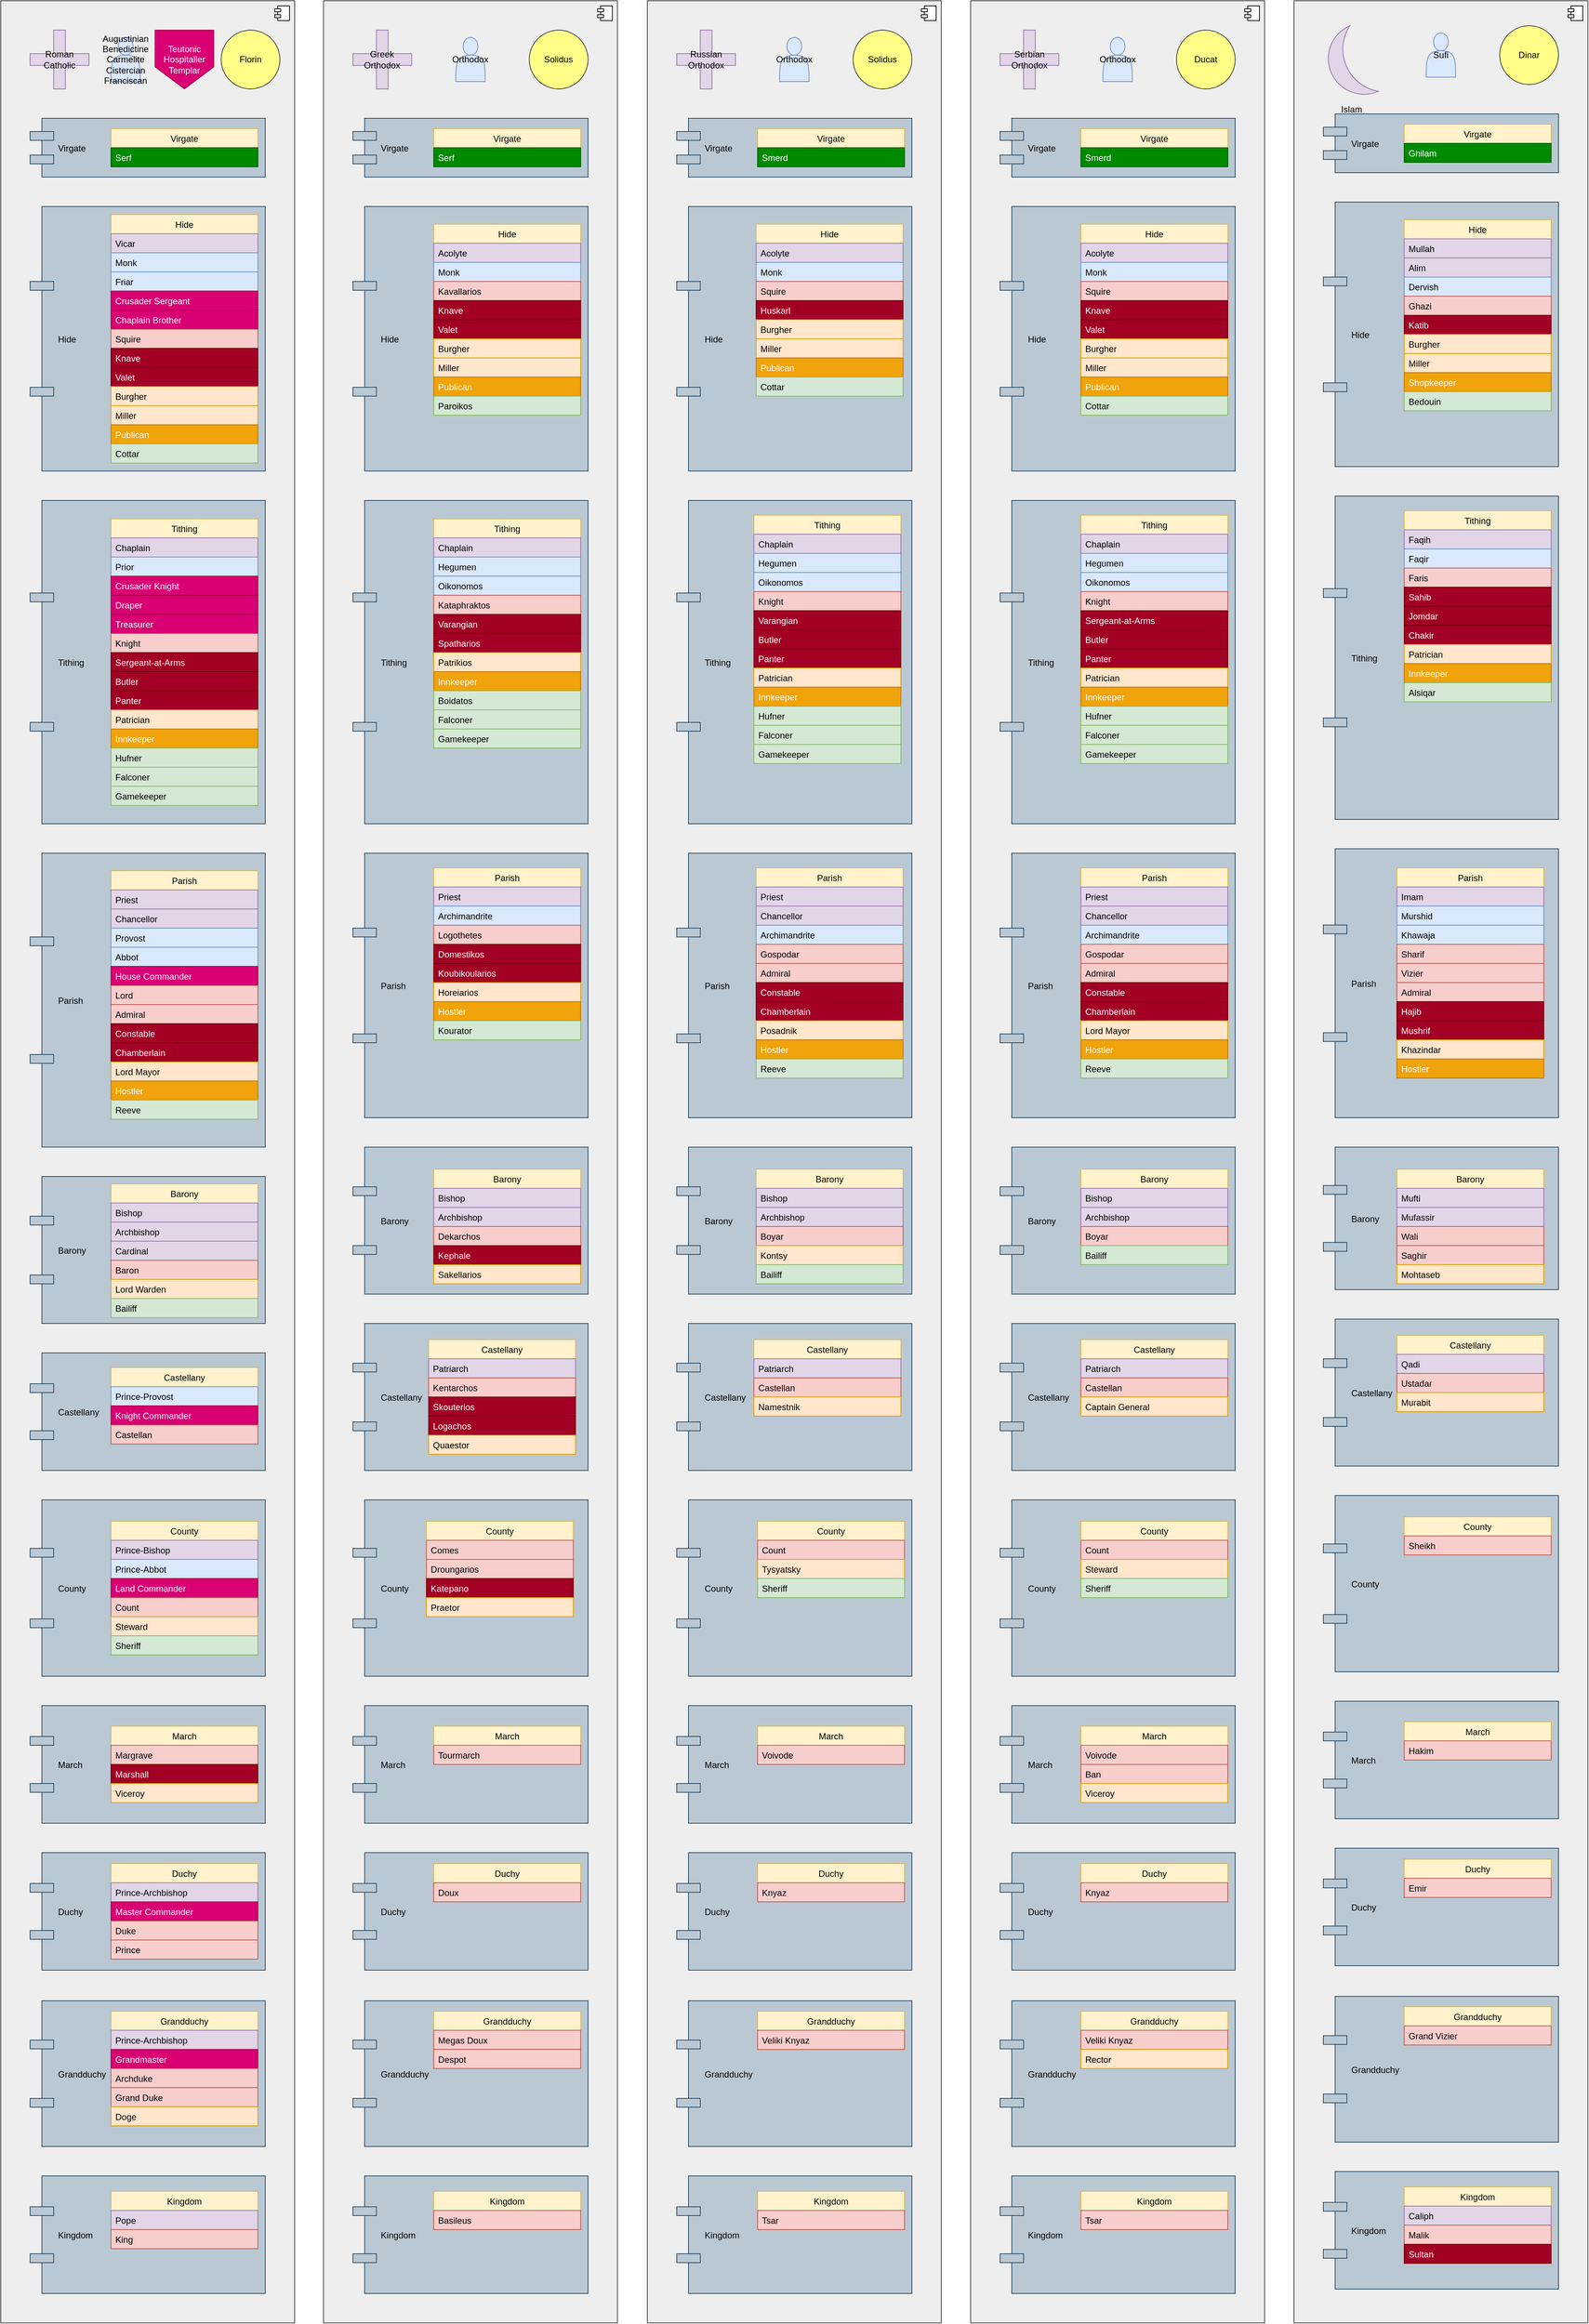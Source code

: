 <mxfile version="12.4.6" type="device"><diagram id="fqwpL6NrUDYgaM_oACts" name="Pagina-1"><mxGraphModel dx="2858" dy="1209" grid="1" gridSize="10" guides="1" tooltips="1" connect="1" arrows="1" fold="1" page="1" pageScale="1" pageWidth="827" pageHeight="1169" math="0" shadow="0"><root><mxCell id="oCK8tUkI4gXZ0sV6fzL8-0"/><mxCell id="oCK8tUkI4gXZ0sV6fzL8-1" parent="oCK8tUkI4gXZ0sV6fzL8-0"/><mxCell id="Q3tsqEdlc2uWbTvdyT78-5" value="" style="html=1;fillColor=#eeeeee;strokeColor=#36393d;" vertex="1" parent="oCK8tUkI4gXZ0sV6fzL8-1"><mxGeometry x="-360.71" y="40" width="400" height="3160" as="geometry"/></mxCell><mxCell id="Q3tsqEdlc2uWbTvdyT78-6" value="" style="shape=component;jettyWidth=8;jettyHeight=4;" vertex="1" parent="Q3tsqEdlc2uWbTvdyT78-5"><mxGeometry x="1" width="20" height="20" relative="1" as="geometry"><mxPoint x="-27" y="7" as="offset"/></mxGeometry></mxCell><mxCell id="B4pw3fv6Li7XhSvalzTX-86" value="County" style="shape=component;align=left;spacingLeft=36;fillColor=#bac8d3;strokeColor=#23445d;" vertex="1" parent="Q3tsqEdlc2uWbTvdyT78-5"><mxGeometry x="40.0" y="2040" width="320" height="240" as="geometry"/></mxCell><mxCell id="B4pw3fv6Li7XhSvalzTX-87" value="March" style="shape=component;align=left;spacingLeft=36;fillColor=#bac8d3;strokeColor=#23445d;" vertex="1" parent="Q3tsqEdlc2uWbTvdyT78-5"><mxGeometry x="40.0" y="2320" width="320" height="160" as="geometry"/></mxCell><mxCell id="B4pw3fv6Li7XhSvalzTX-88" value="Duchy" style="shape=component;align=left;spacingLeft=36;fillColor=#bac8d3;strokeColor=#23445d;" vertex="1" parent="Q3tsqEdlc2uWbTvdyT78-5"><mxGeometry x="40.0" y="2520" width="320" height="160" as="geometry"/></mxCell><mxCell id="B4pw3fv6Li7XhSvalzTX-89" value="Grandduchy" style="shape=component;align=left;spacingLeft=36;fillColor=#bac8d3;strokeColor=#23445d;" vertex="1" parent="Q3tsqEdlc2uWbTvdyT78-5"><mxGeometry x="40.0" y="2721.67" width="320" height="198.33" as="geometry"/></mxCell><mxCell id="B4pw3fv6Li7XhSvalzTX-90" value="Kingdom" style="shape=component;align=left;spacingLeft=36;fillColor=#bac8d3;strokeColor=#23445d;" vertex="1" parent="Q3tsqEdlc2uWbTvdyT78-5"><mxGeometry x="40.0" y="2960" width="320" height="160" as="geometry"/></mxCell><mxCell id="B4pw3fv6Li7XhSvalzTX-91" value="County" style="swimlane;fontStyle=0;childLayout=stackLayout;horizontal=1;startSize=26;fillColor=#fff2cc;horizontalStack=0;resizeParent=1;resizeParentMax=0;resizeLast=0;collapsible=1;marginBottom=0;strokeColor=#d6b656;" vertex="1" parent="Q3tsqEdlc2uWbTvdyT78-5"><mxGeometry x="140.0" y="2069" width="200" height="130" as="geometry"/></mxCell><mxCell id="B4pw3fv6Li7XhSvalzTX-95" value="Comes" style="text;strokeColor=#b85450;fillColor=#f8cecc;align=left;verticalAlign=top;spacingLeft=4;spacingRight=4;overflow=hidden;rotatable=0;points=[[0,0.5],[1,0.5]];portConstraint=eastwest;" vertex="1" parent="B4pw3fv6Li7XhSvalzTX-91"><mxGeometry y="26" width="200" height="26" as="geometry"/></mxCell><mxCell id="pILQ_hefHBelA4muASM--73" value="Droungarios" style="text;strokeColor=#b85450;fillColor=#f8cecc;align=left;verticalAlign=top;spacingLeft=4;spacingRight=4;overflow=hidden;rotatable=0;points=[[0,0.5],[1,0.5]];portConstraint=eastwest;" vertex="1" parent="B4pw3fv6Li7XhSvalzTX-91"><mxGeometry y="52" width="200" height="26" as="geometry"/></mxCell><mxCell id="pILQ_hefHBelA4muASM--61" value="Katepano" style="text;strokeColor=#6F0000;fillColor=#a20025;align=left;verticalAlign=top;spacingLeft=4;spacingRight=4;overflow=hidden;rotatable=0;points=[[0,0.5],[1,0.5]];portConstraint=eastwest;fontColor=#ffffff;" vertex="1" parent="B4pw3fv6Li7XhSvalzTX-91"><mxGeometry y="78" width="200" height="26" as="geometry"/></mxCell><mxCell id="B4pw3fv6Li7XhSvalzTX-96" value="Praetor" style="text;strokeColor=#d79b00;fillColor=#ffe6cc;align=left;verticalAlign=top;spacingLeft=4;spacingRight=4;overflow=hidden;rotatable=0;points=[[0,0.5],[1,0.5]];portConstraint=eastwest;" vertex="1" parent="B4pw3fv6Li7XhSvalzTX-91"><mxGeometry y="104" width="200" height="26" as="geometry"/></mxCell><mxCell id="B4pw3fv6Li7XhSvalzTX-98" value="Greek Orthodox" style="shape=cross;whiteSpace=wrap;html=1;fillColor=#e1d5e7;strokeColor=#9673a6;" vertex="1" parent="Q3tsqEdlc2uWbTvdyT78-5"><mxGeometry x="40.0" y="40" width="80" height="80" as="geometry"/></mxCell><mxCell id="B4pw3fv6Li7XhSvalzTX-99" value="Orthodox" style="shape=actor;whiteSpace=wrap;html=1;fillColor=#dae8fc;strokeColor=#6c8ebf;" vertex="1" parent="Q3tsqEdlc2uWbTvdyT78-5"><mxGeometry x="180.0" y="50" width="40" height="60" as="geometry"/></mxCell><mxCell id="B4pw3fv6Li7XhSvalzTX-101" value="Virgate" style="shape=component;align=left;spacingLeft=36;fillColor=#bac8d3;strokeColor=#23445d;" vertex="1" parent="Q3tsqEdlc2uWbTvdyT78-5"><mxGeometry x="40.0" y="160" width="320" height="80" as="geometry"/></mxCell><mxCell id="B4pw3fv6Li7XhSvalzTX-102" value="Virgate" style="swimlane;fontStyle=0;childLayout=stackLayout;horizontal=1;startSize=26;fillColor=#fff2cc;horizontalStack=0;resizeParent=1;resizeParentMax=0;resizeLast=0;collapsible=1;marginBottom=0;strokeColor=#d6b656;" vertex="1" parent="Q3tsqEdlc2uWbTvdyT78-5"><mxGeometry x="150.0" y="174" width="200" height="52" as="geometry"/></mxCell><mxCell id="B4pw3fv6Li7XhSvalzTX-103" value="Serf" style="text;strokeColor=#005700;fillColor=#008a00;align=left;verticalAlign=top;spacingLeft=4;spacingRight=4;overflow=hidden;rotatable=0;points=[[0,0.5],[1,0.5]];portConstraint=eastwest;fontColor=#ffffff;" vertex="1" parent="B4pw3fv6Li7XhSvalzTX-102"><mxGeometry y="26" width="200" height="26" as="geometry"/></mxCell><mxCell id="B4pw3fv6Li7XhSvalzTX-104" value="Hide" style="shape=component;align=left;spacingLeft=36;fillColor=#bac8d3;strokeColor=#23445d;" vertex="1" parent="Q3tsqEdlc2uWbTvdyT78-5"><mxGeometry x="40.0" y="280" width="320" height="360" as="geometry"/></mxCell><mxCell id="B4pw3fv6Li7XhSvalzTX-105" value="Hide" style="swimlane;fontStyle=0;childLayout=stackLayout;horizontal=1;startSize=26;fillColor=#fff2cc;horizontalStack=0;resizeParent=1;resizeParentMax=0;resizeLast=0;collapsible=1;marginBottom=0;strokeColor=#d6b656;" vertex="1" parent="Q3tsqEdlc2uWbTvdyT78-5"><mxGeometry x="150.0" y="304" width="200" height="260" as="geometry"/></mxCell><mxCell id="B4pw3fv6Li7XhSvalzTX-106" value="Acolyte" style="text;strokeColor=#9673a6;fillColor=#e1d5e7;align=left;verticalAlign=top;spacingLeft=4;spacingRight=4;overflow=hidden;rotatable=0;points=[[0,0.5],[1,0.5]];portConstraint=eastwest;" vertex="1" parent="B4pw3fv6Li7XhSvalzTX-105"><mxGeometry y="26" width="200" height="26" as="geometry"/></mxCell><mxCell id="B4pw3fv6Li7XhSvalzTX-107" value="Monk" style="text;strokeColor=#6c8ebf;fillColor=#dae8fc;align=left;verticalAlign=top;spacingLeft=4;spacingRight=4;overflow=hidden;rotatable=0;points=[[0,0.5],[1,0.5]];portConstraint=eastwest;" vertex="1" parent="B4pw3fv6Li7XhSvalzTX-105"><mxGeometry y="52" width="200" height="26" as="geometry"/></mxCell><mxCell id="B4pw3fv6Li7XhSvalzTX-111" value="Kavallarios" style="text;strokeColor=#b85450;fillColor=#f8cecc;align=left;verticalAlign=top;spacingLeft=4;spacingRight=4;overflow=hidden;rotatable=0;points=[[0,0.5],[1,0.5]];portConstraint=eastwest;" vertex="1" parent="B4pw3fv6Li7XhSvalzTX-105"><mxGeometry y="78" width="200" height="26" as="geometry"/></mxCell><mxCell id="B4pw3fv6Li7XhSvalzTX-112" value="Knave" style="text;strokeColor=#6F0000;fillColor=#a20025;align=left;verticalAlign=top;spacingLeft=4;spacingRight=4;overflow=hidden;rotatable=0;points=[[0,0.5],[1,0.5]];portConstraint=eastwest;fontColor=#ffffff;" vertex="1" parent="B4pw3fv6Li7XhSvalzTX-105"><mxGeometry y="104" width="200" height="26" as="geometry"/></mxCell><mxCell id="B4pw3fv6Li7XhSvalzTX-113" value="Valet" style="text;strokeColor=#6F0000;fillColor=#a20025;align=left;verticalAlign=top;spacingLeft=4;spacingRight=4;overflow=hidden;rotatable=0;points=[[0,0.5],[1,0.5]];portConstraint=eastwest;fontColor=#ffffff;" vertex="1" parent="B4pw3fv6Li7XhSvalzTX-105"><mxGeometry y="130" width="200" height="26" as="geometry"/></mxCell><mxCell id="B4pw3fv6Li7XhSvalzTX-114" value="Burgher" style="text;strokeColor=#d79b00;fillColor=#ffe6cc;align=left;verticalAlign=top;spacingLeft=4;spacingRight=4;overflow=hidden;rotatable=0;points=[[0,0.5],[1,0.5]];portConstraint=eastwest;" vertex="1" parent="B4pw3fv6Li7XhSvalzTX-105"><mxGeometry y="156" width="200" height="26" as="geometry"/></mxCell><mxCell id="B4pw3fv6Li7XhSvalzTX-115" value="Miller" style="text;strokeColor=#d79b00;fillColor=#ffe6cc;align=left;verticalAlign=top;spacingLeft=4;spacingRight=4;overflow=hidden;rotatable=0;points=[[0,0.5],[1,0.5]];portConstraint=eastwest;" vertex="1" parent="B4pw3fv6Li7XhSvalzTX-105"><mxGeometry y="182" width="200" height="26" as="geometry"/></mxCell><mxCell id="B4pw3fv6Li7XhSvalzTX-116" value="Publican" style="text;strokeColor=#BD7000;fillColor=#f0a30a;align=left;verticalAlign=top;spacingLeft=4;spacingRight=4;overflow=hidden;rotatable=0;points=[[0,0.5],[1,0.5]];portConstraint=eastwest;fontColor=#ffffff;" vertex="1" parent="B4pw3fv6Li7XhSvalzTX-105"><mxGeometry y="208" width="200" height="26" as="geometry"/></mxCell><mxCell id="pILQ_hefHBelA4muASM--28" value="Paroikos" style="text;strokeColor=#82b366;fillColor=#d5e8d4;align=left;verticalAlign=top;spacingLeft=4;spacingRight=4;overflow=hidden;rotatable=0;points=[[0,0.5],[1,0.5]];portConstraint=eastwest;" vertex="1" parent="B4pw3fv6Li7XhSvalzTX-105"><mxGeometry y="234" width="200" height="26" as="geometry"/></mxCell><mxCell id="B4pw3fv6Li7XhSvalzTX-117" value="Tithing" style="shape=component;align=left;spacingLeft=36;fillColor=#bac8d3;strokeColor=#23445d;" vertex="1" parent="Q3tsqEdlc2uWbTvdyT78-5"><mxGeometry x="40.0" y="680" width="320" height="440" as="geometry"/></mxCell><mxCell id="B4pw3fv6Li7XhSvalzTX-118" value="Tithing" style="swimlane;fontStyle=0;childLayout=stackLayout;horizontal=1;startSize=26;fillColor=#fff2cc;horizontalStack=0;resizeParent=1;resizeParentMax=0;resizeLast=0;collapsible=1;marginBottom=0;strokeColor=#d6b656;" vertex="1" parent="Q3tsqEdlc2uWbTvdyT78-5"><mxGeometry x="150.0" y="705" width="200" height="312" as="geometry"/></mxCell><mxCell id="B4pw3fv6Li7XhSvalzTX-119" value="Chaplain" style="text;strokeColor=#9673a6;fillColor=#e1d5e7;align=left;verticalAlign=top;spacingLeft=4;spacingRight=4;overflow=hidden;rotatable=0;points=[[0,0.5],[1,0.5]];portConstraint=eastwest;" vertex="1" parent="B4pw3fv6Li7XhSvalzTX-118"><mxGeometry y="26" width="200" height="26" as="geometry"/></mxCell><mxCell id="B4pw3fv6Li7XhSvalzTX-120" value="Hegumen" style="text;strokeColor=#6c8ebf;fillColor=#dae8fc;align=left;verticalAlign=top;spacingLeft=4;spacingRight=4;overflow=hidden;rotatable=0;points=[[0,0.5],[1,0.5]];portConstraint=eastwest;" vertex="1" parent="B4pw3fv6Li7XhSvalzTX-118"><mxGeometry y="52" width="200" height="26" as="geometry"/></mxCell><mxCell id="B4pw3fv6Li7XhSvalzTX-124" value="Oikonomos" style="text;strokeColor=#6c8ebf;fillColor=#dae8fc;align=left;verticalAlign=top;spacingLeft=4;spacingRight=4;overflow=hidden;rotatable=0;points=[[0,0.5],[1,0.5]];portConstraint=eastwest;" vertex="1" parent="B4pw3fv6Li7XhSvalzTX-118"><mxGeometry y="78" width="200" height="26" as="geometry"/></mxCell><mxCell id="B4pw3fv6Li7XhSvalzTX-125" value="Kataphraktos" style="text;strokeColor=#b85450;fillColor=#f8cecc;align=left;verticalAlign=top;spacingLeft=4;spacingRight=4;overflow=hidden;rotatable=0;points=[[0,0.5],[1,0.5]];portConstraint=eastwest;" vertex="1" parent="B4pw3fv6Li7XhSvalzTX-118"><mxGeometry y="104" width="200" height="26" as="geometry"/></mxCell><mxCell id="B4pw3fv6Li7XhSvalzTX-126" value="Varangian" style="text;strokeColor=#6F0000;fillColor=#a20025;align=left;verticalAlign=top;spacingLeft=4;spacingRight=4;overflow=hidden;rotatable=0;points=[[0,0.5],[1,0.5]];portConstraint=eastwest;fontColor=#ffffff;" vertex="1" parent="B4pw3fv6Li7XhSvalzTX-118"><mxGeometry y="130" width="200" height="26" as="geometry"/></mxCell><mxCell id="B4pw3fv6Li7XhSvalzTX-127" value="Spatharios" style="text;strokeColor=#6F0000;fillColor=#a20025;align=left;verticalAlign=top;spacingLeft=4;spacingRight=4;overflow=hidden;rotatable=0;points=[[0,0.5],[1,0.5]];portConstraint=eastwest;fontColor=#ffffff;" vertex="1" parent="B4pw3fv6Li7XhSvalzTX-118"><mxGeometry y="156" width="200" height="26" as="geometry"/></mxCell><mxCell id="B4pw3fv6Li7XhSvalzTX-128" value="Patrikios" style="text;strokeColor=#d79b00;fillColor=#ffe6cc;align=left;verticalAlign=top;spacingLeft=4;spacingRight=4;overflow=hidden;rotatable=0;points=[[0,0.5],[1,0.5]];portConstraint=eastwest;" vertex="1" parent="B4pw3fv6Li7XhSvalzTX-118"><mxGeometry y="182" width="200" height="26" as="geometry"/></mxCell><mxCell id="B4pw3fv6Li7XhSvalzTX-129" value="Innkeeper" style="text;strokeColor=#BD7000;fillColor=#f0a30a;align=left;verticalAlign=top;spacingLeft=4;spacingRight=4;overflow=hidden;rotatable=0;points=[[0,0.5],[1,0.5]];portConstraint=eastwest;fontColor=#ffffff;" vertex="1" parent="B4pw3fv6Li7XhSvalzTX-118"><mxGeometry y="208" width="200" height="26" as="geometry"/></mxCell><mxCell id="B4pw3fv6Li7XhSvalzTX-130" value="Boidatos" style="text;strokeColor=#82b366;fillColor=#d5e8d4;align=left;verticalAlign=top;spacingLeft=4;spacingRight=4;overflow=hidden;rotatable=0;points=[[0,0.5],[1,0.5]];portConstraint=eastwest;" vertex="1" parent="B4pw3fv6Li7XhSvalzTX-118"><mxGeometry y="234" width="200" height="26" as="geometry"/></mxCell><mxCell id="B4pw3fv6Li7XhSvalzTX-131" value="Falconer" style="text;strokeColor=#82b366;fillColor=#d5e8d4;align=left;verticalAlign=top;spacingLeft=4;spacingRight=4;overflow=hidden;rotatable=0;points=[[0,0.5],[1,0.5]];portConstraint=eastwest;" vertex="1" parent="B4pw3fv6Li7XhSvalzTX-118"><mxGeometry y="260" width="200" height="26" as="geometry"/></mxCell><mxCell id="B4pw3fv6Li7XhSvalzTX-132" value="Gamekeeper" style="text;strokeColor=#82b366;fillColor=#d5e8d4;align=left;verticalAlign=top;spacingLeft=4;spacingRight=4;overflow=hidden;rotatable=0;points=[[0,0.5],[1,0.5]];portConstraint=eastwest;" vertex="1" parent="B4pw3fv6Li7XhSvalzTX-118"><mxGeometry y="286" width="200" height="26" as="geometry"/></mxCell><mxCell id="B4pw3fv6Li7XhSvalzTX-133" value="Parish" style="shape=component;align=left;spacingLeft=36;fillColor=#bac8d3;strokeColor=#23445d;" vertex="1" parent="Q3tsqEdlc2uWbTvdyT78-5"><mxGeometry x="40" y="1160" width="320" height="360" as="geometry"/></mxCell><mxCell id="B4pw3fv6Li7XhSvalzTX-144" value="Barony" style="shape=component;align=left;spacingLeft=36;fillColor=#bac8d3;strokeColor=#23445d;" vertex="1" parent="Q3tsqEdlc2uWbTvdyT78-5"><mxGeometry x="40" y="1560" width="320" height="200" as="geometry"/></mxCell><mxCell id="B4pw3fv6Li7XhSvalzTX-145" value="Barony" style="swimlane;fontStyle=0;childLayout=stackLayout;horizontal=1;startSize=26;fillColor=#fff2cc;horizontalStack=0;resizeParent=1;resizeParentMax=0;resizeLast=0;collapsible=1;marginBottom=0;strokeColor=#d6b656;" vertex="1" parent="Q3tsqEdlc2uWbTvdyT78-5"><mxGeometry x="150.0" y="1590" width="200" height="156" as="geometry"/></mxCell><mxCell id="B4pw3fv6Li7XhSvalzTX-146" value="Bishop" style="text;strokeColor=#9673a6;fillColor=#e1d5e7;align=left;verticalAlign=top;spacingLeft=4;spacingRight=4;overflow=hidden;rotatable=0;points=[[0,0.5],[1,0.5]];portConstraint=eastwest;" vertex="1" parent="B4pw3fv6Li7XhSvalzTX-145"><mxGeometry y="26" width="200" height="26" as="geometry"/></mxCell><mxCell id="B4pw3fv6Li7XhSvalzTX-147" value="Archbishop" style="text;strokeColor=#9673a6;fillColor=#e1d5e7;align=left;verticalAlign=top;spacingLeft=4;spacingRight=4;overflow=hidden;rotatable=0;points=[[0,0.5],[1,0.5]];portConstraint=eastwest;" vertex="1" parent="B4pw3fv6Li7XhSvalzTX-145"><mxGeometry y="52" width="200" height="26" as="geometry"/></mxCell><mxCell id="B4pw3fv6Li7XhSvalzTX-149" value="Dekarchos" style="text;strokeColor=#b85450;fillColor=#f8cecc;align=left;verticalAlign=top;spacingLeft=4;spacingRight=4;overflow=hidden;rotatable=0;points=[[0,0.5],[1,0.5]];portConstraint=eastwest;" vertex="1" parent="B4pw3fv6Li7XhSvalzTX-145"><mxGeometry y="78" width="200" height="26" as="geometry"/></mxCell><mxCell id="pILQ_hefHBelA4muASM--58" value="Kephale" style="text;strokeColor=#6F0000;fillColor=#a20025;align=left;verticalAlign=top;spacingLeft=4;spacingRight=4;overflow=hidden;rotatable=0;points=[[0,0.5],[1,0.5]];portConstraint=eastwest;fontColor=#ffffff;" vertex="1" parent="B4pw3fv6Li7XhSvalzTX-145"><mxGeometry y="104" width="200" height="26" as="geometry"/></mxCell><mxCell id="B4pw3fv6Li7XhSvalzTX-150" value="Sakellarios" style="text;strokeColor=#d79b00;fillColor=#ffe6cc;align=left;verticalAlign=top;spacingLeft=4;spacingRight=4;overflow=hidden;rotatable=0;points=[[0,0.5],[1,0.5]];portConstraint=eastwest;" vertex="1" parent="B4pw3fv6Li7XhSvalzTX-145"><mxGeometry y="130" width="200" height="26" as="geometry"/></mxCell><mxCell id="B4pw3fv6Li7XhSvalzTX-152" value="Castellany" style="shape=component;align=left;spacingLeft=36;fillColor=#bac8d3;strokeColor=#23445d;" vertex="1" parent="Q3tsqEdlc2uWbTvdyT78-5"><mxGeometry x="40.0" y="1800" width="320" height="200" as="geometry"/></mxCell><mxCell id="B4pw3fv6Li7XhSvalzTX-153" value="Castellany" style="swimlane;fontStyle=0;childLayout=stackLayout;horizontal=1;startSize=26;fillColor=#fff2cc;horizontalStack=0;resizeParent=1;resizeParentMax=0;resizeLast=0;collapsible=1;marginBottom=0;strokeColor=#d6b656;" vertex="1" parent="Q3tsqEdlc2uWbTvdyT78-5"><mxGeometry x="143.0" y="1822" width="200" height="156" as="geometry"/></mxCell><mxCell id="B4pw3fv6Li7XhSvalzTX-156" value="Patriarch" style="text;strokeColor=#9673a6;fillColor=#e1d5e7;align=left;verticalAlign=top;spacingLeft=4;spacingRight=4;overflow=hidden;rotatable=0;points=[[0,0.5],[1,0.5]];portConstraint=eastwest;" vertex="1" parent="B4pw3fv6Li7XhSvalzTX-153"><mxGeometry y="26" width="200" height="26" as="geometry"/></mxCell><mxCell id="pILQ_hefHBelA4muASM--51" value="Kentarchos" style="text;strokeColor=#b85450;fillColor=#f8cecc;align=left;verticalAlign=top;spacingLeft=4;spacingRight=4;overflow=hidden;rotatable=0;points=[[0,0.5],[1,0.5]];portConstraint=eastwest;" vertex="1" parent="B4pw3fv6Li7XhSvalzTX-153"><mxGeometry y="52" width="200" height="26" as="geometry"/></mxCell><mxCell id="pILQ_hefHBelA4muASM--59" value="Skouterios" style="text;strokeColor=#6F0000;fillColor=#a20025;align=left;verticalAlign=top;spacingLeft=4;spacingRight=4;overflow=hidden;rotatable=0;points=[[0,0.5],[1,0.5]];portConstraint=eastwest;fontColor=#ffffff;" vertex="1" parent="B4pw3fv6Li7XhSvalzTX-153"><mxGeometry y="78" width="200" height="26" as="geometry"/></mxCell><mxCell id="pILQ_hefHBelA4muASM--60" value="Logachos" style="text;strokeColor=#6F0000;fillColor=#a20025;align=left;verticalAlign=top;spacingLeft=4;spacingRight=4;overflow=hidden;rotatable=0;points=[[0,0.5],[1,0.5]];portConstraint=eastwest;fontColor=#ffffff;" vertex="1" parent="B4pw3fv6Li7XhSvalzTX-153"><mxGeometry y="104" width="200" height="26" as="geometry"/></mxCell><mxCell id="pILQ_hefHBelA4muASM--62" value="Quaestor" style="text;strokeColor=#d79b00;fillColor=#ffe6cc;align=left;verticalAlign=top;spacingLeft=4;spacingRight=4;overflow=hidden;rotatable=0;points=[[0,0.5],[1,0.5]];portConstraint=eastwest;" vertex="1" parent="B4pw3fv6Li7XhSvalzTX-153"><mxGeometry y="130" width="200" height="26" as="geometry"/></mxCell><mxCell id="B4pw3fv6Li7XhSvalzTX-157" value="March" style="swimlane;fontStyle=0;childLayout=stackLayout;horizontal=1;startSize=26;fillColor=#fff2cc;horizontalStack=0;resizeParent=1;resizeParentMax=0;resizeLast=0;collapsible=1;marginBottom=0;strokeColor=#d6b656;" vertex="1" parent="Q3tsqEdlc2uWbTvdyT78-5"><mxGeometry x="150.0" y="2348" width="200" height="52" as="geometry"/></mxCell><mxCell id="B4pw3fv6Li7XhSvalzTX-158" value="Tourmarch" style="text;strokeColor=#b85450;fillColor=#f8cecc;align=left;verticalAlign=top;spacingLeft=4;spacingRight=4;overflow=hidden;rotatable=0;points=[[0,0.5],[1,0.5]];portConstraint=eastwest;" vertex="1" parent="B4pw3fv6Li7XhSvalzTX-157"><mxGeometry y="26" width="200" height="26" as="geometry"/></mxCell><mxCell id="B4pw3fv6Li7XhSvalzTX-161" value="Duchy" style="swimlane;fontStyle=0;childLayout=stackLayout;horizontal=1;startSize=26;fillColor=#fff2cc;horizontalStack=0;resizeParent=1;resizeParentMax=0;resizeLast=0;collapsible=1;marginBottom=0;strokeColor=#d6b656;" vertex="1" parent="Q3tsqEdlc2uWbTvdyT78-5"><mxGeometry x="150.0" y="2535" width="200" height="52" as="geometry"/></mxCell><mxCell id="B4pw3fv6Li7XhSvalzTX-164" value="Doux" style="text;strokeColor=#b85450;fillColor=#f8cecc;align=left;verticalAlign=top;spacingLeft=4;spacingRight=4;overflow=hidden;rotatable=0;points=[[0,0.5],[1,0.5]];portConstraint=eastwest;" vertex="1" parent="B4pw3fv6Li7XhSvalzTX-161"><mxGeometry y="26" width="200" height="26" as="geometry"/></mxCell><mxCell id="B4pw3fv6Li7XhSvalzTX-166" value="Kingdom" style="swimlane;fontStyle=0;childLayout=stackLayout;horizontal=1;startSize=26;fillColor=#fff2cc;horizontalStack=0;resizeParent=1;resizeParentMax=0;resizeLast=0;collapsible=1;marginBottom=0;strokeColor=#d6b656;" vertex="1" parent="Q3tsqEdlc2uWbTvdyT78-5"><mxGeometry x="150.0" y="2981" width="200" height="52" as="geometry"/></mxCell><mxCell id="B4pw3fv6Li7XhSvalzTX-168" value="Basileus" style="text;strokeColor=#b85450;fillColor=#f8cecc;align=left;verticalAlign=top;spacingLeft=4;spacingRight=4;overflow=hidden;rotatable=0;points=[[0,0.5],[1,0.5]];portConstraint=eastwest;" vertex="1" parent="B4pw3fv6Li7XhSvalzTX-166"><mxGeometry y="26" width="200" height="26" as="geometry"/></mxCell><mxCell id="B4pw3fv6Li7XhSvalzTX-169" value="Grandduchy" style="swimlane;fontStyle=0;childLayout=stackLayout;horizontal=1;startSize=26;fillColor=#fff2cc;horizontalStack=0;resizeParent=1;resizeParentMax=0;resizeLast=0;collapsible=1;marginBottom=0;strokeColor=#d6b656;" vertex="1" parent="Q3tsqEdlc2uWbTvdyT78-5"><mxGeometry x="150.0" y="2735.84" width="200" height="78" as="geometry"/></mxCell><mxCell id="B4pw3fv6Li7XhSvalzTX-172" value="Megas Doux" style="text;strokeColor=#b85450;fillColor=#f8cecc;align=left;verticalAlign=top;spacingLeft=4;spacingRight=4;overflow=hidden;rotatable=0;points=[[0,0.5],[1,0.5]];portConstraint=eastwest;" vertex="1" parent="B4pw3fv6Li7XhSvalzTX-169"><mxGeometry y="26" width="200" height="26" as="geometry"/></mxCell><mxCell id="B4pw3fv6Li7XhSvalzTX-173" value="Despot" style="text;strokeColor=#b85450;fillColor=#f8cecc;align=left;verticalAlign=top;spacingLeft=4;spacingRight=4;overflow=hidden;rotatable=0;points=[[0,0.5],[1,0.5]];portConstraint=eastwest;" vertex="1" parent="B4pw3fv6Li7XhSvalzTX-169"><mxGeometry y="52" width="200" height="26" as="geometry"/></mxCell><mxCell id="B4pw3fv6Li7XhSvalzTX-134" value="Parish" style="swimlane;fontStyle=0;childLayout=stackLayout;horizontal=1;startSize=26;fillColor=#fff2cc;horizontalStack=0;resizeParent=1;resizeParentMax=0;resizeLast=0;collapsible=1;marginBottom=0;strokeColor=#d6b656;" vertex="1" parent="Q3tsqEdlc2uWbTvdyT78-5"><mxGeometry x="150.0" y="1180" width="200" height="234" as="geometry"/></mxCell><mxCell id="B4pw3fv6Li7XhSvalzTX-135" value="Priest" style="text;strokeColor=#9673a6;fillColor=#e1d5e7;align=left;verticalAlign=top;spacingLeft=4;spacingRight=4;overflow=hidden;rotatable=0;points=[[0,0.5],[1,0.5]];portConstraint=eastwest;" vertex="1" parent="B4pw3fv6Li7XhSvalzTX-134"><mxGeometry y="26" width="200" height="26" as="geometry"/></mxCell><mxCell id="B4pw3fv6Li7XhSvalzTX-136" value="Archimandrite" style="text;strokeColor=#6c8ebf;fillColor=#dae8fc;align=left;verticalAlign=top;spacingLeft=4;spacingRight=4;overflow=hidden;rotatable=0;points=[[0,0.5],[1,0.5]];portConstraint=eastwest;" vertex="1" parent="B4pw3fv6Li7XhSvalzTX-134"><mxGeometry y="52" width="200" height="26" as="geometry"/></mxCell><mxCell id="B4pw3fv6Li7XhSvalzTX-139" value="Logothetes" style="text;strokeColor=#b85450;fillColor=#f8cecc;align=left;verticalAlign=top;spacingLeft=4;spacingRight=4;overflow=hidden;rotatable=0;points=[[0,0.5],[1,0.5]];portConstraint=eastwest;" vertex="1" parent="B4pw3fv6Li7XhSvalzTX-134"><mxGeometry y="78" width="200" height="26" as="geometry"/></mxCell><mxCell id="B4pw3fv6Li7XhSvalzTX-140" value="Domestikos" style="text;strokeColor=#6F0000;fillColor=#a20025;align=left;verticalAlign=top;spacingLeft=4;spacingRight=4;overflow=hidden;rotatable=0;points=[[0,0.5],[1,0.5]];portConstraint=eastwest;fontColor=#ffffff;" vertex="1" parent="B4pw3fv6Li7XhSvalzTX-134"><mxGeometry y="104" width="200" height="26" as="geometry"/></mxCell><mxCell id="B4pw3fv6Li7XhSvalzTX-141" value="Koubikoularios" style="text;strokeColor=#6F0000;fillColor=#a20025;align=left;verticalAlign=top;spacingLeft=4;spacingRight=4;overflow=hidden;rotatable=0;points=[[0,0.5],[1,0.5]];portConstraint=eastwest;fontColor=#ffffff;" vertex="1" parent="B4pw3fv6Li7XhSvalzTX-134"><mxGeometry y="130" width="200" height="26" as="geometry"/></mxCell><mxCell id="B4pw3fv6Li7XhSvalzTX-142" value="Horeiarios" style="text;strokeColor=#d79b00;fillColor=#ffe6cc;align=left;verticalAlign=top;spacingLeft=4;spacingRight=4;overflow=hidden;rotatable=0;points=[[0,0.5],[1,0.5]];portConstraint=eastwest;" vertex="1" parent="B4pw3fv6Li7XhSvalzTX-134"><mxGeometry y="156" width="200" height="26" as="geometry"/></mxCell><mxCell id="pILQ_hefHBelA4muASM--88" value="Hostler" style="text;strokeColor=#BD7000;fillColor=#f0a30a;align=left;verticalAlign=top;spacingLeft=4;spacingRight=4;overflow=hidden;rotatable=0;points=[[0,0.5],[1,0.5]];portConstraint=eastwest;fontColor=#ffffff;" vertex="1" parent="B4pw3fv6Li7XhSvalzTX-134"><mxGeometry y="182" width="200" height="26" as="geometry"/></mxCell><mxCell id="B4pw3fv6Li7XhSvalzTX-143" value="Kourator" style="text;strokeColor=#82b366;fillColor=#d5e8d4;align=left;verticalAlign=top;spacingLeft=4;spacingRight=4;overflow=hidden;rotatable=0;points=[[0,0.5],[1,0.5]];portConstraint=eastwest;" vertex="1" parent="B4pw3fv6Li7XhSvalzTX-134"><mxGeometry y="208" width="200" height="26" as="geometry"/></mxCell><mxCell id="me3fs7Z4cF7-qH9s4pgE-1" value="Solidus" style="ellipse;whiteSpace=wrap;html=1;aspect=fixed;fillColor=#ffff88;strokeColor=#36393d;" vertex="1" parent="Q3tsqEdlc2uWbTvdyT78-5"><mxGeometry x="280" y="40.0" width="80" height="80" as="geometry"/></mxCell><mxCell id="pILQ_hefHBelA4muASM--75" value="" style="html=1;fillColor=#eeeeee;strokeColor=#36393d;" vertex="1" parent="oCK8tUkI4gXZ0sV6fzL8-1"><mxGeometry x="-800" y="40" width="400" height="3160" as="geometry"/></mxCell><mxCell id="pILQ_hefHBelA4muASM--76" value="" style="shape=component;jettyWidth=8;jettyHeight=4;" vertex="1" parent="pILQ_hefHBelA4muASM--75"><mxGeometry x="1" width="20" height="20" relative="1" as="geometry"><mxPoint x="-27" y="7" as="offset"/></mxGeometry></mxCell><mxCell id="Q3tsqEdlc2uWbTvdyT78-23" value="County" style="shape=component;align=left;spacingLeft=36;fillColor=#bac8d3;strokeColor=#23445d;" vertex="1" parent="pILQ_hefHBelA4muASM--75"><mxGeometry x="40" y="2040" width="320" height="240" as="geometry"/></mxCell><mxCell id="Q3tsqEdlc2uWbTvdyT78-24" value="March" style="shape=component;align=left;spacingLeft=36;fillColor=#bac8d3;strokeColor=#23445d;" vertex="1" parent="pILQ_hefHBelA4muASM--75"><mxGeometry x="40" y="2320" width="320" height="160" as="geometry"/></mxCell><mxCell id="Q3tsqEdlc2uWbTvdyT78-25" value="Duchy" style="shape=component;align=left;spacingLeft=36;fillColor=#bac8d3;strokeColor=#23445d;" vertex="1" parent="pILQ_hefHBelA4muASM--75"><mxGeometry x="40" y="2520" width="320" height="160" as="geometry"/></mxCell><mxCell id="Q3tsqEdlc2uWbTvdyT78-26" value="Grandduchy" style="shape=component;align=left;spacingLeft=36;fillColor=#bac8d3;strokeColor=#23445d;" vertex="1" parent="pILQ_hefHBelA4muASM--75"><mxGeometry x="40" y="2721.67" width="320" height="198.33" as="geometry"/></mxCell><mxCell id="Q3tsqEdlc2uWbTvdyT78-27" value="Kingdom" style="shape=component;align=left;spacingLeft=36;fillColor=#bac8d3;strokeColor=#23445d;" vertex="1" parent="pILQ_hefHBelA4muASM--75"><mxGeometry x="40" y="2960" width="320" height="160" as="geometry"/></mxCell><mxCell id="B4pw3fv6Li7XhSvalzTX-55" value="County" style="swimlane;fontStyle=0;childLayout=stackLayout;horizontal=1;startSize=26;fillColor=#fff2cc;horizontalStack=0;resizeParent=1;resizeParentMax=0;resizeLast=0;collapsible=1;marginBottom=0;strokeColor=#d6b656;" vertex="1" parent="pILQ_hefHBelA4muASM--75"><mxGeometry x="150" y="2069" width="200" height="182" as="geometry"/></mxCell><mxCell id="B4pw3fv6Li7XhSvalzTX-56" value="Prince-Bishop" style="text;strokeColor=#9673a6;fillColor=#e1d5e7;align=left;verticalAlign=top;spacingLeft=4;spacingRight=4;overflow=hidden;rotatable=0;points=[[0,0.5],[1,0.5]];portConstraint=eastwest;" vertex="1" parent="B4pw3fv6Li7XhSvalzTX-55"><mxGeometry y="26" width="200" height="26" as="geometry"/></mxCell><mxCell id="B4pw3fv6Li7XhSvalzTX-57" value="Prince-Abbot" style="text;strokeColor=#6c8ebf;fillColor=#dae8fc;align=left;verticalAlign=top;spacingLeft=4;spacingRight=4;overflow=hidden;rotatable=0;points=[[0,0.5],[1,0.5]];portConstraint=eastwest;" vertex="1" parent="B4pw3fv6Li7XhSvalzTX-55"><mxGeometry y="52" width="200" height="26" as="geometry"/></mxCell><mxCell id="B4pw3fv6Li7XhSvalzTX-74" value="Land Commander" style="text;strokeColor=#A50040;fillColor=#d80073;align=left;verticalAlign=top;spacingLeft=4;spacingRight=4;overflow=hidden;rotatable=0;points=[[0,0.5],[1,0.5]];portConstraint=eastwest;fontColor=#ffffff;" vertex="1" parent="B4pw3fv6Li7XhSvalzTX-55"><mxGeometry y="78" width="200" height="26" as="geometry"/></mxCell><mxCell id="B4pw3fv6Li7XhSvalzTX-59" value="Count" style="text;strokeColor=#b85450;fillColor=#f8cecc;align=left;verticalAlign=top;spacingLeft=4;spacingRight=4;overflow=hidden;rotatable=0;points=[[0,0.5],[1,0.5]];portConstraint=eastwest;" vertex="1" parent="B4pw3fv6Li7XhSvalzTX-55"><mxGeometry y="104" width="200" height="26" as="geometry"/></mxCell><mxCell id="B4pw3fv6Li7XhSvalzTX-60" value="Steward" style="text;strokeColor=#d79b00;fillColor=#ffe6cc;align=left;verticalAlign=top;spacingLeft=4;spacingRight=4;overflow=hidden;rotatable=0;points=[[0,0.5],[1,0.5]];portConstraint=eastwest;" vertex="1" parent="B4pw3fv6Li7XhSvalzTX-55"><mxGeometry y="130" width="200" height="26" as="geometry"/></mxCell><mxCell id="B4pw3fv6Li7XhSvalzTX-61" value="Sheriff" style="text;strokeColor=#82b366;fillColor=#d5e8d4;align=left;verticalAlign=top;spacingLeft=4;spacingRight=4;overflow=hidden;rotatable=0;points=[[0,0.5],[1,0.5]];portConstraint=eastwest;" vertex="1" parent="B4pw3fv6Li7XhSvalzTX-55"><mxGeometry y="156" width="200" height="26" as="geometry"/></mxCell><mxCell id="2jdsYeryBUeTHIesLBzQ-0" value="Roman Catholic" style="shape=cross;whiteSpace=wrap;html=1;fillColor=#e1d5e7;strokeColor=#9673a6;" vertex="1" parent="pILQ_hefHBelA4muASM--75"><mxGeometry x="40" y="40" width="80" height="80" as="geometry"/></mxCell><mxCell id="W7H0q0cM_pCKm5dzo4S4-0" value="Augustinian&lt;br&gt;Benedictine&lt;br&gt;Carmelite&lt;br&gt;Cistercian&lt;br&gt;Franciscan" style="shape=actor;whiteSpace=wrap;html=1;fillColor=#dae8fc;strokeColor=#6c8ebf;" vertex="1" parent="pILQ_hefHBelA4muASM--75"><mxGeometry x="150" y="50" width="40" height="60" as="geometry"/></mxCell><mxCell id="B4pw3fv6Li7XhSvalzTX-0" value="&lt;div&gt;Teutonic&lt;/div&gt;&lt;div&gt;Hospitaller&lt;/div&gt;&lt;div&gt;Templar&lt;br&gt;&lt;/div&gt;" style="shape=offPageConnector;whiteSpace=wrap;html=1;fillColor=#d80073;strokeColor=#A50040;fontColor=#ffffff;" vertex="1" parent="pILQ_hefHBelA4muASM--75"><mxGeometry x="210" y="40" width="80" height="80" as="geometry"/></mxCell><mxCell id="Q3tsqEdlc2uWbTvdyT78-32" value="Virgate" style="shape=component;align=left;spacingLeft=36;fillColor=#bac8d3;strokeColor=#23445d;" vertex="1" parent="pILQ_hefHBelA4muASM--75"><mxGeometry x="40" y="160" width="320" height="80" as="geometry"/></mxCell><mxCell id="Q3tsqEdlc2uWbTvdyT78-33" value="Virgate" style="swimlane;fontStyle=0;childLayout=stackLayout;horizontal=1;startSize=26;fillColor=#fff2cc;horizontalStack=0;resizeParent=1;resizeParentMax=0;resizeLast=0;collapsible=1;marginBottom=0;strokeColor=#d6b656;" vertex="1" parent="pILQ_hefHBelA4muASM--75"><mxGeometry x="150" y="174" width="200" height="52" as="geometry"/></mxCell><mxCell id="Q3tsqEdlc2uWbTvdyT78-36" value="Serf" style="text;strokeColor=#005700;fillColor=#008a00;align=left;verticalAlign=top;spacingLeft=4;spacingRight=4;overflow=hidden;rotatable=0;points=[[0,0.5],[1,0.5]];portConstraint=eastwest;fontColor=#ffffff;" vertex="1" parent="Q3tsqEdlc2uWbTvdyT78-33"><mxGeometry y="26" width="200" height="26" as="geometry"/></mxCell><mxCell id="Q3tsqEdlc2uWbTvdyT78-19" value="Hide" style="shape=component;align=left;spacingLeft=36;fillColor=#bac8d3;strokeColor=#23445d;" vertex="1" parent="pILQ_hefHBelA4muASM--75"><mxGeometry x="40" y="280" width="320" height="360" as="geometry"/></mxCell><mxCell id="Q3tsqEdlc2uWbTvdyT78-28" value="Hide" style="swimlane;fontStyle=0;childLayout=stackLayout;horizontal=1;startSize=26;fillColor=#fff2cc;horizontalStack=0;resizeParent=1;resizeParentMax=0;resizeLast=0;collapsible=1;marginBottom=0;strokeColor=#d6b656;" vertex="1" parent="pILQ_hefHBelA4muASM--75"><mxGeometry x="150" y="291" width="200" height="338" as="geometry"/></mxCell><mxCell id="Q3tsqEdlc2uWbTvdyT78-29" value="Vicar" style="text;strokeColor=#9673a6;fillColor=#e1d5e7;align=left;verticalAlign=top;spacingLeft=4;spacingRight=4;overflow=hidden;rotatable=0;points=[[0,0.5],[1,0.5]];portConstraint=eastwest;" vertex="1" parent="Q3tsqEdlc2uWbTvdyT78-28"><mxGeometry y="26" width="200" height="26" as="geometry"/></mxCell><mxCell id="Q3tsqEdlc2uWbTvdyT78-30" value="Monk" style="text;strokeColor=#6c8ebf;fillColor=#dae8fc;align=left;verticalAlign=top;spacingLeft=4;spacingRight=4;overflow=hidden;rotatable=0;points=[[0,0.5],[1,0.5]];portConstraint=eastwest;" vertex="1" parent="Q3tsqEdlc2uWbTvdyT78-28"><mxGeometry y="52" width="200" height="26" as="geometry"/></mxCell><mxCell id="Q3tsqEdlc2uWbTvdyT78-31" value="Friar" style="text;strokeColor=#6c8ebf;fillColor=#dae8fc;align=left;verticalAlign=top;spacingLeft=4;spacingRight=4;overflow=hidden;rotatable=0;points=[[0,0.5],[1,0.5]];portConstraint=eastwest;" vertex="1" parent="Q3tsqEdlc2uWbTvdyT78-28"><mxGeometry y="78" width="200" height="26" as="geometry"/></mxCell><mxCell id="Q3tsqEdlc2uWbTvdyT78-37" value="Crusader Sergeant" style="text;strokeColor=#A50040;fillColor=#d80073;align=left;verticalAlign=top;spacingLeft=4;spacingRight=4;overflow=hidden;rotatable=0;points=[[0,0.5],[1,0.5]];portConstraint=eastwest;fontColor=#ffffff;" vertex="1" parent="Q3tsqEdlc2uWbTvdyT78-28"><mxGeometry y="104" width="200" height="26" as="geometry"/></mxCell><mxCell id="Q3tsqEdlc2uWbTvdyT78-38" value="Chaplain Brother" style="text;strokeColor=#A50040;fillColor=#d80073;align=left;verticalAlign=top;spacingLeft=4;spacingRight=4;overflow=hidden;rotatable=0;points=[[0,0.5],[1,0.5]];portConstraint=eastwest;fontColor=#ffffff;" vertex="1" parent="Q3tsqEdlc2uWbTvdyT78-28"><mxGeometry y="130" width="200" height="26" as="geometry"/></mxCell><mxCell id="Q3tsqEdlc2uWbTvdyT78-39" value="Squire" style="text;strokeColor=#b85450;fillColor=#f8cecc;align=left;verticalAlign=top;spacingLeft=4;spacingRight=4;overflow=hidden;rotatable=0;points=[[0,0.5],[1,0.5]];portConstraint=eastwest;" vertex="1" parent="Q3tsqEdlc2uWbTvdyT78-28"><mxGeometry y="156" width="200" height="26" as="geometry"/></mxCell><mxCell id="Q3tsqEdlc2uWbTvdyT78-40" value="Knave" style="text;strokeColor=#6F0000;fillColor=#a20025;align=left;verticalAlign=top;spacingLeft=4;spacingRight=4;overflow=hidden;rotatable=0;points=[[0,0.5],[1,0.5]];portConstraint=eastwest;fontColor=#ffffff;" vertex="1" parent="Q3tsqEdlc2uWbTvdyT78-28"><mxGeometry y="182" width="200" height="26" as="geometry"/></mxCell><mxCell id="Q3tsqEdlc2uWbTvdyT78-41" value="Valet" style="text;strokeColor=#6F0000;fillColor=#a20025;align=left;verticalAlign=top;spacingLeft=4;spacingRight=4;overflow=hidden;rotatable=0;points=[[0,0.5],[1,0.5]];portConstraint=eastwest;fontColor=#ffffff;" vertex="1" parent="Q3tsqEdlc2uWbTvdyT78-28"><mxGeometry y="208" width="200" height="26" as="geometry"/></mxCell><mxCell id="Q3tsqEdlc2uWbTvdyT78-42" value="Burgher" style="text;strokeColor=#d79b00;fillColor=#ffe6cc;align=left;verticalAlign=top;spacingLeft=4;spacingRight=4;overflow=hidden;rotatable=0;points=[[0,0.5],[1,0.5]];portConstraint=eastwest;" vertex="1" parent="Q3tsqEdlc2uWbTvdyT78-28"><mxGeometry y="234" width="200" height="26" as="geometry"/></mxCell><mxCell id="pILQ_hefHBelA4muASM--29" value="Miller" style="text;strokeColor=#d79b00;fillColor=#ffe6cc;align=left;verticalAlign=top;spacingLeft=4;spacingRight=4;overflow=hidden;rotatable=0;points=[[0,0.5],[1,0.5]];portConstraint=eastwest;" vertex="1" parent="Q3tsqEdlc2uWbTvdyT78-28"><mxGeometry y="260" width="200" height="26" as="geometry"/></mxCell><mxCell id="B4pw3fv6Li7XhSvalzTX-13" value="Publican" style="text;strokeColor=#BD7000;fillColor=#f0a30a;align=left;verticalAlign=top;spacingLeft=4;spacingRight=4;overflow=hidden;rotatable=0;points=[[0,0.5],[1,0.5]];portConstraint=eastwest;fontColor=#ffffff;" vertex="1" parent="Q3tsqEdlc2uWbTvdyT78-28"><mxGeometry y="286" width="200" height="26" as="geometry"/></mxCell><mxCell id="Q3tsqEdlc2uWbTvdyT78-43" value="Cottar" style="text;strokeColor=#82b366;fillColor=#d5e8d4;align=left;verticalAlign=top;spacingLeft=4;spacingRight=4;overflow=hidden;rotatable=0;points=[[0,0.5],[1,0.5]];portConstraint=eastwest;" vertex="1" parent="Q3tsqEdlc2uWbTvdyT78-28"><mxGeometry y="312" width="200" height="26" as="geometry"/></mxCell><mxCell id="Q3tsqEdlc2uWbTvdyT78-20" value="Tithing" style="shape=component;align=left;spacingLeft=36;fillColor=#bac8d3;strokeColor=#23445d;" vertex="1" parent="pILQ_hefHBelA4muASM--75"><mxGeometry x="40" y="680" width="320" height="440" as="geometry"/></mxCell><mxCell id="B4pw3fv6Li7XhSvalzTX-1" value="Tithing" style="swimlane;fontStyle=0;childLayout=stackLayout;horizontal=1;startSize=26;fillColor=#fff2cc;horizontalStack=0;resizeParent=1;resizeParentMax=0;resizeLast=0;collapsible=1;marginBottom=0;strokeColor=#d6b656;" vertex="1" parent="pILQ_hefHBelA4muASM--75"><mxGeometry x="150" y="705" width="200" height="390" as="geometry"/></mxCell><mxCell id="B4pw3fv6Li7XhSvalzTX-2" value="Chaplain" style="text;strokeColor=#9673a6;fillColor=#e1d5e7;align=left;verticalAlign=top;spacingLeft=4;spacingRight=4;overflow=hidden;rotatable=0;points=[[0,0.5],[1,0.5]];portConstraint=eastwest;" vertex="1" parent="B4pw3fv6Li7XhSvalzTX-1"><mxGeometry y="26" width="200" height="26" as="geometry"/></mxCell><mxCell id="B4pw3fv6Li7XhSvalzTX-3" value="Prior" style="text;strokeColor=#6c8ebf;fillColor=#dae8fc;align=left;verticalAlign=top;spacingLeft=4;spacingRight=4;overflow=hidden;rotatable=0;points=[[0,0.5],[1,0.5]];portConstraint=eastwest;" vertex="1" parent="B4pw3fv6Li7XhSvalzTX-1"><mxGeometry y="52" width="200" height="26" as="geometry"/></mxCell><mxCell id="B4pw3fv6Li7XhSvalzTX-4" value="Crusader Knight" style="text;strokeColor=#A50040;fillColor=#d80073;align=left;verticalAlign=top;spacingLeft=4;spacingRight=4;overflow=hidden;rotatable=0;points=[[0,0.5],[1,0.5]];portConstraint=eastwest;fontColor=#ffffff;" vertex="1" parent="B4pw3fv6Li7XhSvalzTX-1"><mxGeometry y="78" width="200" height="26" as="geometry"/></mxCell><mxCell id="B4pw3fv6Li7XhSvalzTX-5" value="Draper" style="text;strokeColor=#A50040;fillColor=#d80073;align=left;verticalAlign=top;spacingLeft=4;spacingRight=4;overflow=hidden;rotatable=0;points=[[0,0.5],[1,0.5]];portConstraint=eastwest;fontColor=#ffffff;" vertex="1" parent="B4pw3fv6Li7XhSvalzTX-1"><mxGeometry y="104" width="200" height="26" as="geometry"/></mxCell><mxCell id="B4pw3fv6Li7XhSvalzTX-6" value="Treasurer" style="text;strokeColor=#A50040;fillColor=#d80073;align=left;verticalAlign=top;spacingLeft=4;spacingRight=4;overflow=hidden;rotatable=0;points=[[0,0.5],[1,0.5]];portConstraint=eastwest;fontColor=#ffffff;" vertex="1" parent="B4pw3fv6Li7XhSvalzTX-1"><mxGeometry y="130" width="200" height="26" as="geometry"/></mxCell><mxCell id="B4pw3fv6Li7XhSvalzTX-7" value="Knight" style="text;strokeColor=#b85450;fillColor=#f8cecc;align=left;verticalAlign=top;spacingLeft=4;spacingRight=4;overflow=hidden;rotatable=0;points=[[0,0.5],[1,0.5]];portConstraint=eastwest;" vertex="1" parent="B4pw3fv6Li7XhSvalzTX-1"><mxGeometry y="156" width="200" height="26" as="geometry"/></mxCell><mxCell id="B4pw3fv6Li7XhSvalzTX-8" value="Sergeant-at-Arms" style="text;strokeColor=#6F0000;fillColor=#a20025;align=left;verticalAlign=top;spacingLeft=4;spacingRight=4;overflow=hidden;rotatable=0;points=[[0,0.5],[1,0.5]];portConstraint=eastwest;fontColor=#ffffff;" vertex="1" parent="B4pw3fv6Li7XhSvalzTX-1"><mxGeometry y="182" width="200" height="26" as="geometry"/></mxCell><mxCell id="B4pw3fv6Li7XhSvalzTX-9" value="Butler" style="text;strokeColor=#6F0000;fillColor=#a20025;align=left;verticalAlign=top;spacingLeft=4;spacingRight=4;overflow=hidden;rotatable=0;points=[[0,0.5],[1,0.5]];portConstraint=eastwest;fontColor=#ffffff;" vertex="1" parent="B4pw3fv6Li7XhSvalzTX-1"><mxGeometry y="208" width="200" height="26" as="geometry"/></mxCell><mxCell id="B4pw3fv6Li7XhSvalzTX-12" value="Panter" style="text;strokeColor=#6F0000;fillColor=#a20025;align=left;verticalAlign=top;spacingLeft=4;spacingRight=4;overflow=hidden;rotatable=0;points=[[0,0.5],[1,0.5]];portConstraint=eastwest;fontColor=#ffffff;" vertex="1" parent="B4pw3fv6Li7XhSvalzTX-1"><mxGeometry y="234" width="200" height="26" as="geometry"/></mxCell><mxCell id="B4pw3fv6Li7XhSvalzTX-10" value="Patrician" style="text;strokeColor=#d79b00;fillColor=#ffe6cc;align=left;verticalAlign=top;spacingLeft=4;spacingRight=4;overflow=hidden;rotatable=0;points=[[0,0.5],[1,0.5]];portConstraint=eastwest;" vertex="1" parent="B4pw3fv6Li7XhSvalzTX-1"><mxGeometry y="260" width="200" height="26" as="geometry"/></mxCell><mxCell id="B4pw3fv6Li7XhSvalzTX-14" value="Innkeeper" style="text;strokeColor=#BD7000;fillColor=#f0a30a;align=left;verticalAlign=top;spacingLeft=4;spacingRight=4;overflow=hidden;rotatable=0;points=[[0,0.5],[1,0.5]];portConstraint=eastwest;fontColor=#ffffff;" vertex="1" parent="B4pw3fv6Li7XhSvalzTX-1"><mxGeometry y="286" width="200" height="26" as="geometry"/></mxCell><mxCell id="B4pw3fv6Li7XhSvalzTX-11" value="Hufner" style="text;strokeColor=#82b366;fillColor=#d5e8d4;align=left;verticalAlign=top;spacingLeft=4;spacingRight=4;overflow=hidden;rotatable=0;points=[[0,0.5],[1,0.5]];portConstraint=eastwest;" vertex="1" parent="B4pw3fv6Li7XhSvalzTX-1"><mxGeometry y="312" width="200" height="26" as="geometry"/></mxCell><mxCell id="B4pw3fv6Li7XhSvalzTX-30" value="Falconer" style="text;strokeColor=#82b366;fillColor=#d5e8d4;align=left;verticalAlign=top;spacingLeft=4;spacingRight=4;overflow=hidden;rotatable=0;points=[[0,0.5],[1,0.5]];portConstraint=eastwest;" vertex="1" parent="B4pw3fv6Li7XhSvalzTX-1"><mxGeometry y="338" width="200" height="26" as="geometry"/></mxCell><mxCell id="B4pw3fv6Li7XhSvalzTX-31" value="Gamekeeper" style="text;strokeColor=#82b366;fillColor=#d5e8d4;align=left;verticalAlign=top;spacingLeft=4;spacingRight=4;overflow=hidden;rotatable=0;points=[[0,0.5],[1,0.5]];portConstraint=eastwest;" vertex="1" parent="B4pw3fv6Li7XhSvalzTX-1"><mxGeometry y="364" width="200" height="26" as="geometry"/></mxCell><mxCell id="B4pw3fv6Li7XhSvalzTX-32" value="Parish" style="shape=component;align=left;spacingLeft=36;fillColor=#bac8d3;strokeColor=#23445d;" vertex="1" parent="pILQ_hefHBelA4muASM--75"><mxGeometry x="40" y="1160" width="320" height="400" as="geometry"/></mxCell><mxCell id="Q3tsqEdlc2uWbTvdyT78-21" value="Barony" style="shape=component;align=left;spacingLeft=36;fillColor=#bac8d3;strokeColor=#23445d;" vertex="1" parent="pILQ_hefHBelA4muASM--75"><mxGeometry x="40" y="1600" width="320" height="200" as="geometry"/></mxCell><mxCell id="B4pw3fv6Li7XhSvalzTX-33" value="Barony" style="swimlane;fontStyle=0;childLayout=stackLayout;horizontal=1;startSize=26;fillColor=#fff2cc;horizontalStack=0;resizeParent=1;resizeParentMax=0;resizeLast=0;collapsible=1;marginBottom=0;strokeColor=#d6b656;" vertex="1" parent="pILQ_hefHBelA4muASM--75"><mxGeometry x="150" y="1610" width="200" height="182" as="geometry"/></mxCell><mxCell id="B4pw3fv6Li7XhSvalzTX-34" value="Bishop" style="text;strokeColor=#9673a6;fillColor=#e1d5e7;align=left;verticalAlign=top;spacingLeft=4;spacingRight=4;overflow=hidden;rotatable=0;points=[[0,0.5],[1,0.5]];portConstraint=eastwest;" vertex="1" parent="B4pw3fv6Li7XhSvalzTX-33"><mxGeometry y="26" width="200" height="26" as="geometry"/></mxCell><mxCell id="B4pw3fv6Li7XhSvalzTX-35" value="Archbishop" style="text;strokeColor=#9673a6;fillColor=#e1d5e7;align=left;verticalAlign=top;spacingLeft=4;spacingRight=4;overflow=hidden;rotatable=0;points=[[0,0.5],[1,0.5]];portConstraint=eastwest;" vertex="1" parent="B4pw3fv6Li7XhSvalzTX-33"><mxGeometry y="52" width="200" height="26" as="geometry"/></mxCell><mxCell id="B4pw3fv6Li7XhSvalzTX-36" value="Cardinal" style="text;strokeColor=#9673a6;fillColor=#e1d5e7;align=left;verticalAlign=top;spacingLeft=4;spacingRight=4;overflow=hidden;rotatable=0;points=[[0,0.5],[1,0.5]];portConstraint=eastwest;" vertex="1" parent="B4pw3fv6Li7XhSvalzTX-33"><mxGeometry y="78" width="200" height="26" as="geometry"/></mxCell><mxCell id="B4pw3fv6Li7XhSvalzTX-41" value="Baron" style="text;strokeColor=#b85450;fillColor=#f8cecc;align=left;verticalAlign=top;spacingLeft=4;spacingRight=4;overflow=hidden;rotatable=0;points=[[0,0.5],[1,0.5]];portConstraint=eastwest;" vertex="1" parent="B4pw3fv6Li7XhSvalzTX-33"><mxGeometry y="104" width="200" height="26" as="geometry"/></mxCell><mxCell id="B4pw3fv6Li7XhSvalzTX-45" value="Lord Warden" style="text;strokeColor=#d79b00;fillColor=#ffe6cc;align=left;verticalAlign=top;spacingLeft=4;spacingRight=4;overflow=hidden;rotatable=0;points=[[0,0.5],[1,0.5]];portConstraint=eastwest;" vertex="1" parent="B4pw3fv6Li7XhSvalzTX-33"><mxGeometry y="130" width="200" height="26" as="geometry"/></mxCell><mxCell id="B4pw3fv6Li7XhSvalzTX-47" value="Bailiff" style="text;strokeColor=#82b366;fillColor=#d5e8d4;align=left;verticalAlign=top;spacingLeft=4;spacingRight=4;overflow=hidden;rotatable=0;points=[[0,0.5],[1,0.5]];portConstraint=eastwest;" vertex="1" parent="B4pw3fv6Li7XhSvalzTX-33"><mxGeometry y="156" width="200" height="26" as="geometry"/></mxCell><mxCell id="Q3tsqEdlc2uWbTvdyT78-22" value="Castellany" style="shape=component;align=left;spacingLeft=36;fillColor=#bac8d3;strokeColor=#23445d;" vertex="1" parent="pILQ_hefHBelA4muASM--75"><mxGeometry x="40" y="1840" width="320" height="160" as="geometry"/></mxCell><mxCell id="B4pw3fv6Li7XhSvalzTX-48" value="Castellany" style="swimlane;fontStyle=0;childLayout=stackLayout;horizontal=1;startSize=26;fillColor=#fff2cc;horizontalStack=0;resizeParent=1;resizeParentMax=0;resizeLast=0;collapsible=1;marginBottom=0;strokeColor=#d6b656;" vertex="1" parent="pILQ_hefHBelA4muASM--75"><mxGeometry x="150" y="1860" width="200" height="104" as="geometry"/></mxCell><mxCell id="B4pw3fv6Li7XhSvalzTX-49" value="Prince-Provost" style="text;strokeColor=#6c8ebf;fillColor=#dae8fc;align=left;verticalAlign=top;spacingLeft=4;spacingRight=4;overflow=hidden;rotatable=0;points=[[0,0.5],[1,0.5]];portConstraint=eastwest;" vertex="1" parent="B4pw3fv6Li7XhSvalzTX-48"><mxGeometry y="26" width="200" height="26" as="geometry"/></mxCell><mxCell id="B4pw3fv6Li7XhSvalzTX-50" value="Knight Commander" style="text;strokeColor=#A50040;fillColor=#d80073;align=left;verticalAlign=top;spacingLeft=4;spacingRight=4;overflow=hidden;rotatable=0;points=[[0,0.5],[1,0.5]];portConstraint=eastwest;fontColor=#ffffff;" vertex="1" parent="B4pw3fv6Li7XhSvalzTX-48"><mxGeometry y="52" width="200" height="26" as="geometry"/></mxCell><mxCell id="B4pw3fv6Li7XhSvalzTX-52" value="Castellan" style="text;strokeColor=#b85450;fillColor=#f8cecc;align=left;verticalAlign=top;spacingLeft=4;spacingRight=4;overflow=hidden;rotatable=0;points=[[0,0.5],[1,0.5]];portConstraint=eastwest;" vertex="1" parent="B4pw3fv6Li7XhSvalzTX-48"><mxGeometry y="78" width="200" height="26" as="geometry"/></mxCell><mxCell id="B4pw3fv6Li7XhSvalzTX-62" value="March" style="swimlane;fontStyle=0;childLayout=stackLayout;horizontal=1;startSize=26;fillColor=#fff2cc;horizontalStack=0;resizeParent=1;resizeParentMax=0;resizeLast=0;collapsible=1;marginBottom=0;strokeColor=#d6b656;" vertex="1" parent="pILQ_hefHBelA4muASM--75"><mxGeometry x="150" y="2348" width="200" height="104" as="geometry"/></mxCell><mxCell id="B4pw3fv6Li7XhSvalzTX-65" value="Margrave" style="text;strokeColor=#b85450;fillColor=#f8cecc;align=left;verticalAlign=top;spacingLeft=4;spacingRight=4;overflow=hidden;rotatable=0;points=[[0,0.5],[1,0.5]];portConstraint=eastwest;" vertex="1" parent="B4pw3fv6Li7XhSvalzTX-62"><mxGeometry y="26" width="200" height="26" as="geometry"/></mxCell><mxCell id="B4pw3fv6Li7XhSvalzTX-69" value="Marshall" style="text;strokeColor=#6F0000;fillColor=#a20025;align=left;verticalAlign=top;spacingLeft=4;spacingRight=4;overflow=hidden;rotatable=0;points=[[0,0.5],[1,0.5]];portConstraint=eastwest;fontColor=#ffffff;" vertex="1" parent="B4pw3fv6Li7XhSvalzTX-62"><mxGeometry y="52" width="200" height="26" as="geometry"/></mxCell><mxCell id="B4pw3fv6Li7XhSvalzTX-66" value="Viceroy" style="text;strokeColor=#d79b00;fillColor=#ffe6cc;align=left;verticalAlign=top;spacingLeft=4;spacingRight=4;overflow=hidden;rotatable=0;points=[[0,0.5],[1,0.5]];portConstraint=eastwest;" vertex="1" parent="B4pw3fv6Li7XhSvalzTX-62"><mxGeometry y="78" width="200" height="26" as="geometry"/></mxCell><mxCell id="B4pw3fv6Li7XhSvalzTX-70" value="Duchy" style="swimlane;fontStyle=0;childLayout=stackLayout;horizontal=1;startSize=26;fillColor=#fff2cc;horizontalStack=0;resizeParent=1;resizeParentMax=0;resizeLast=0;collapsible=1;marginBottom=0;strokeColor=#d6b656;" vertex="1" parent="pILQ_hefHBelA4muASM--75"><mxGeometry x="150" y="2535" width="200" height="130" as="geometry"/></mxCell><mxCell id="B4pw3fv6Li7XhSvalzTX-71" value="Prince-Archbishop" style="text;strokeColor=#9673a6;fillColor=#e1d5e7;align=left;verticalAlign=top;spacingLeft=4;spacingRight=4;overflow=hidden;rotatable=0;points=[[0,0.5],[1,0.5]];portConstraint=eastwest;" vertex="1" parent="B4pw3fv6Li7XhSvalzTX-70"><mxGeometry y="26" width="200" height="26" as="geometry"/></mxCell><mxCell id="B4pw3fv6Li7XhSvalzTX-75" value="Master Commander" style="text;strokeColor=#A50040;fillColor=#d80073;align=left;verticalAlign=top;spacingLeft=4;spacingRight=4;overflow=hidden;rotatable=0;points=[[0,0.5],[1,0.5]];portConstraint=eastwest;fontColor=#ffffff;" vertex="1" parent="B4pw3fv6Li7XhSvalzTX-70"><mxGeometry y="52" width="200" height="26" as="geometry"/></mxCell><mxCell id="B4pw3fv6Li7XhSvalzTX-72" value="Duke" style="text;strokeColor=#b85450;fillColor=#f8cecc;align=left;verticalAlign=top;spacingLeft=4;spacingRight=4;overflow=hidden;rotatable=0;points=[[0,0.5],[1,0.5]];portConstraint=eastwest;" vertex="1" parent="B4pw3fv6Li7XhSvalzTX-70"><mxGeometry y="78" width="200" height="26" as="geometry"/></mxCell><mxCell id="B4pw3fv6Li7XhSvalzTX-73" value="Prince" style="text;strokeColor=#b85450;fillColor=#f8cecc;align=left;verticalAlign=top;spacingLeft=4;spacingRight=4;overflow=hidden;rotatable=0;points=[[0,0.5],[1,0.5]];portConstraint=eastwest;" vertex="1" parent="B4pw3fv6Li7XhSvalzTX-70"><mxGeometry y="104" width="200" height="26" as="geometry"/></mxCell><mxCell id="B4pw3fv6Li7XhSvalzTX-76" value="Kingdom" style="swimlane;fontStyle=0;childLayout=stackLayout;horizontal=1;startSize=26;fillColor=#fff2cc;horizontalStack=0;resizeParent=1;resizeParentMax=0;resizeLast=0;collapsible=1;marginBottom=0;strokeColor=#d6b656;" vertex="1" parent="pILQ_hefHBelA4muASM--75"><mxGeometry x="150" y="2981" width="200" height="78" as="geometry"/></mxCell><mxCell id="B4pw3fv6Li7XhSvalzTX-77" value="Pope" style="text;strokeColor=#9673a6;fillColor=#e1d5e7;align=left;verticalAlign=top;spacingLeft=4;spacingRight=4;overflow=hidden;rotatable=0;points=[[0,0.5],[1,0.5]];portConstraint=eastwest;" vertex="1" parent="B4pw3fv6Li7XhSvalzTX-76"><mxGeometry y="26" width="200" height="26" as="geometry"/></mxCell><mxCell id="B4pw3fv6Li7XhSvalzTX-79" value="King" style="text;strokeColor=#b85450;fillColor=#f8cecc;align=left;verticalAlign=top;spacingLeft=4;spacingRight=4;overflow=hidden;rotatable=0;points=[[0,0.5],[1,0.5]];portConstraint=eastwest;" vertex="1" parent="B4pw3fv6Li7XhSvalzTX-76"><mxGeometry y="52" width="200" height="26" as="geometry"/></mxCell><mxCell id="B4pw3fv6Li7XhSvalzTX-81" value="Grandduchy" style="swimlane;fontStyle=0;childLayout=stackLayout;horizontal=1;startSize=26;fillColor=#fff2cc;horizontalStack=0;resizeParent=1;resizeParentMax=0;resizeLast=0;collapsible=1;marginBottom=0;strokeColor=#d6b656;" vertex="1" parent="pILQ_hefHBelA4muASM--75"><mxGeometry x="150" y="2735.84" width="200" height="156" as="geometry"/></mxCell><mxCell id="B4pw3fv6Li7XhSvalzTX-82" value="Prince-Archbishop" style="text;strokeColor=#9673a6;fillColor=#e1d5e7;align=left;verticalAlign=top;spacingLeft=4;spacingRight=4;overflow=hidden;rotatable=0;points=[[0,0.5],[1,0.5]];portConstraint=eastwest;" vertex="1" parent="B4pw3fv6Li7XhSvalzTX-81"><mxGeometry y="26" width="200" height="26" as="geometry"/></mxCell><mxCell id="B4pw3fv6Li7XhSvalzTX-83" value="Grandmaster" style="text;strokeColor=#A50040;fillColor=#d80073;align=left;verticalAlign=top;spacingLeft=4;spacingRight=4;overflow=hidden;rotatable=0;points=[[0,0.5],[1,0.5]];portConstraint=eastwest;fontColor=#ffffff;" vertex="1" parent="B4pw3fv6Li7XhSvalzTX-81"><mxGeometry y="52" width="200" height="26" as="geometry"/></mxCell><mxCell id="B4pw3fv6Li7XhSvalzTX-84" value="Archduke" style="text;strokeColor=#b85450;fillColor=#f8cecc;align=left;verticalAlign=top;spacingLeft=4;spacingRight=4;overflow=hidden;rotatable=0;points=[[0,0.5],[1,0.5]];portConstraint=eastwest;" vertex="1" parent="B4pw3fv6Li7XhSvalzTX-81"><mxGeometry y="78" width="200" height="26" as="geometry"/></mxCell><mxCell id="B4pw3fv6Li7XhSvalzTX-85" value="Grand Duke" style="text;strokeColor=#b85450;fillColor=#f8cecc;align=left;verticalAlign=top;spacingLeft=4;spacingRight=4;overflow=hidden;rotatable=0;points=[[0,0.5],[1,0.5]];portConstraint=eastwest;" vertex="1" parent="B4pw3fv6Li7XhSvalzTX-81"><mxGeometry y="104" width="200" height="26" as="geometry"/></mxCell><mxCell id="pILQ_hefHBelA4muASM--66" value="Doge" style="text;strokeColor=#d79b00;fillColor=#ffe6cc;align=left;verticalAlign=top;spacingLeft=4;spacingRight=4;overflow=hidden;rotatable=0;points=[[0,0.5],[1,0.5]];portConstraint=eastwest;" vertex="1" parent="B4pw3fv6Li7XhSvalzTX-81"><mxGeometry y="130" width="200" height="26" as="geometry"/></mxCell><mxCell id="B4pw3fv6Li7XhSvalzTX-15" value="Parish" style="swimlane;fontStyle=0;childLayout=stackLayout;horizontal=1;startSize=26;fillColor=#fff2cc;horizontalStack=0;resizeParent=1;resizeParentMax=0;resizeLast=0;collapsible=1;marginBottom=0;strokeColor=#d6b656;" vertex="1" parent="pILQ_hefHBelA4muASM--75"><mxGeometry x="150" y="1184" width="200" height="338" as="geometry"/></mxCell><mxCell id="B4pw3fv6Li7XhSvalzTX-16" value="Priest" style="text;strokeColor=#9673a6;fillColor=#e1d5e7;align=left;verticalAlign=top;spacingLeft=4;spacingRight=4;overflow=hidden;rotatable=0;points=[[0,0.5],[1,0.5]];portConstraint=eastwest;" vertex="1" parent="B4pw3fv6Li7XhSvalzTX-15"><mxGeometry y="26" width="200" height="26" as="geometry"/></mxCell><mxCell id="pILQ_hefHBelA4muASM--94" value="Chancellor" style="text;strokeColor=#9673a6;fillColor=#e1d5e7;align=left;verticalAlign=top;spacingLeft=4;spacingRight=4;overflow=hidden;rotatable=0;points=[[0,0.5],[1,0.5]];portConstraint=eastwest;" vertex="1" parent="B4pw3fv6Li7XhSvalzTX-15"><mxGeometry y="52" width="200" height="26" as="geometry"/></mxCell><mxCell id="B4pw3fv6Li7XhSvalzTX-17" value="Provost" style="text;strokeColor=#6c8ebf;fillColor=#dae8fc;align=left;verticalAlign=top;spacingLeft=4;spacingRight=4;overflow=hidden;rotatable=0;points=[[0,0.5],[1,0.5]];portConstraint=eastwest;" vertex="1" parent="B4pw3fv6Li7XhSvalzTX-15"><mxGeometry y="78" width="200" height="26" as="geometry"/></mxCell><mxCell id="B4pw3fv6Li7XhSvalzTX-18" value="Abbot" style="text;strokeColor=#6c8ebf;fillColor=#dae8fc;align=left;verticalAlign=top;spacingLeft=4;spacingRight=4;overflow=hidden;rotatable=0;points=[[0,0.5],[1,0.5]];portConstraint=eastwest;" vertex="1" parent="B4pw3fv6Li7XhSvalzTX-15"><mxGeometry y="104" width="200" height="26" as="geometry"/></mxCell><mxCell id="B4pw3fv6Li7XhSvalzTX-19" value="House Commander" style="text;strokeColor=#A50040;fillColor=#d80073;align=left;verticalAlign=top;spacingLeft=4;spacingRight=4;overflow=hidden;rotatable=0;points=[[0,0.5],[1,0.5]];portConstraint=eastwest;fontColor=#ffffff;" vertex="1" parent="B4pw3fv6Li7XhSvalzTX-15"><mxGeometry y="130" width="200" height="26" as="geometry"/></mxCell><mxCell id="B4pw3fv6Li7XhSvalzTX-21" value="Lord" style="text;strokeColor=#b85450;fillColor=#f8cecc;align=left;verticalAlign=top;spacingLeft=4;spacingRight=4;overflow=hidden;rotatable=0;points=[[0,0.5],[1,0.5]];portConstraint=eastwest;" vertex="1" parent="B4pw3fv6Li7XhSvalzTX-15"><mxGeometry y="156" width="200" height="26" as="geometry"/></mxCell><mxCell id="pILQ_hefHBelA4muASM--72" value="Admiral" style="text;strokeColor=#b85450;fillColor=#f8cecc;align=left;verticalAlign=top;spacingLeft=4;spacingRight=4;overflow=hidden;rotatable=0;points=[[0,0.5],[1,0.5]];portConstraint=eastwest;" vertex="1" parent="B4pw3fv6Li7XhSvalzTX-15"><mxGeometry y="182" width="200" height="26" as="geometry"/></mxCell><mxCell id="B4pw3fv6Li7XhSvalzTX-22" value="Constable" style="text;strokeColor=#6F0000;fillColor=#a20025;align=left;verticalAlign=top;spacingLeft=4;spacingRight=4;overflow=hidden;rotatable=0;points=[[0,0.5],[1,0.5]];portConstraint=eastwest;fontColor=#ffffff;" vertex="1" parent="B4pw3fv6Li7XhSvalzTX-15"><mxGeometry y="208" width="200" height="26" as="geometry"/></mxCell><mxCell id="B4pw3fv6Li7XhSvalzTX-23" value="Chamberlain" style="text;strokeColor=#6F0000;fillColor=#a20025;align=left;verticalAlign=top;spacingLeft=4;spacingRight=4;overflow=hidden;rotatable=0;points=[[0,0.5],[1,0.5]];portConstraint=eastwest;fontColor=#ffffff;" vertex="1" parent="B4pw3fv6Li7XhSvalzTX-15"><mxGeometry y="234" width="200" height="26" as="geometry"/></mxCell><mxCell id="B4pw3fv6Li7XhSvalzTX-25" value="Lord Mayor" style="text;strokeColor=#d79b00;fillColor=#ffe6cc;align=left;verticalAlign=top;spacingLeft=4;spacingRight=4;overflow=hidden;rotatable=0;points=[[0,0.5],[1,0.5]];portConstraint=eastwest;" vertex="1" parent="B4pw3fv6Li7XhSvalzTX-15"><mxGeometry y="260" width="200" height="26" as="geometry"/></mxCell><mxCell id="pILQ_hefHBelA4muASM--87" value="Hostler" style="text;strokeColor=#BD7000;fillColor=#f0a30a;align=left;verticalAlign=top;spacingLeft=4;spacingRight=4;overflow=hidden;rotatable=0;points=[[0,0.5],[1,0.5]];portConstraint=eastwest;fontColor=#ffffff;" vertex="1" parent="B4pw3fv6Li7XhSvalzTX-15"><mxGeometry y="286" width="200" height="26" as="geometry"/></mxCell><mxCell id="B4pw3fv6Li7XhSvalzTX-27" value="Reeve" style="text;strokeColor=#82b366;fillColor=#d5e8d4;align=left;verticalAlign=top;spacingLeft=4;spacingRight=4;overflow=hidden;rotatable=0;points=[[0,0.5],[1,0.5]];portConstraint=eastwest;" vertex="1" parent="B4pw3fv6Li7XhSvalzTX-15"><mxGeometry y="312" width="200" height="26" as="geometry"/></mxCell><mxCell id="me3fs7Z4cF7-qH9s4pgE-0" value="Florin" style="ellipse;whiteSpace=wrap;html=1;aspect=fixed;fillColor=#ffff88;strokeColor=#36393d;" vertex="1" parent="pILQ_hefHBelA4muASM--75"><mxGeometry x="300" y="40" width="80" height="80" as="geometry"/></mxCell><mxCell id="pILQ_hefHBelA4muASM--80" value="" style="html=1;fillColor=#eeeeee;strokeColor=#36393d;" vertex="1" parent="oCK8tUkI4gXZ0sV6fzL8-1"><mxGeometry x="960" y="40" width="400" height="3160" as="geometry"/></mxCell><mxCell id="pILQ_hefHBelA4muASM--81" value="" style="shape=component;jettyWidth=8;jettyHeight=4;" vertex="1" parent="pILQ_hefHBelA4muASM--80"><mxGeometry x="1" width="20" height="20" relative="1" as="geometry"><mxPoint x="-27" y="7" as="offset"/></mxGeometry></mxCell><mxCell id="B4pw3fv6Li7XhSvalzTX-326" value="County" style="shape=component;align=left;spacingLeft=36;fillColor=#bac8d3;strokeColor=#23445d;" vertex="1" parent="pILQ_hefHBelA4muASM--80"><mxGeometry x="40" y="2034" width="320" height="240" as="geometry"/></mxCell><mxCell id="B4pw3fv6Li7XhSvalzTX-327" value="March" style="shape=component;align=left;spacingLeft=36;fillColor=#bac8d3;strokeColor=#23445d;" vertex="1" parent="pILQ_hefHBelA4muASM--80"><mxGeometry x="40" y="2314" width="320" height="160" as="geometry"/></mxCell><mxCell id="B4pw3fv6Li7XhSvalzTX-328" value="Duchy" style="shape=component;align=left;spacingLeft=36;fillColor=#bac8d3;strokeColor=#23445d;" vertex="1" parent="pILQ_hefHBelA4muASM--80"><mxGeometry x="40" y="2514" width="320" height="160" as="geometry"/></mxCell><mxCell id="B4pw3fv6Li7XhSvalzTX-329" value="Grandduchy" style="shape=component;align=left;spacingLeft=36;fillColor=#bac8d3;strokeColor=#23445d;" vertex="1" parent="pILQ_hefHBelA4muASM--80"><mxGeometry x="40" y="2715.67" width="320" height="198.33" as="geometry"/></mxCell><mxCell id="B4pw3fv6Li7XhSvalzTX-330" value="Kingdom" style="shape=component;align=left;spacingLeft=36;fillColor=#bac8d3;strokeColor=#23445d;" vertex="1" parent="pILQ_hefHBelA4muASM--80"><mxGeometry x="40" y="2954" width="320" height="160" as="geometry"/></mxCell><mxCell id="B4pw3fv6Li7XhSvalzTX-331" value="County" style="swimlane;fontStyle=0;childLayout=stackLayout;horizontal=1;startSize=26;fillColor=#fff2cc;horizontalStack=0;resizeParent=1;resizeParentMax=0;resizeLast=0;collapsible=1;marginBottom=0;strokeColor=#d6b656;" vertex="1" parent="pILQ_hefHBelA4muASM--80"><mxGeometry x="150" y="2063" width="200" height="52" as="geometry"/></mxCell><mxCell id="B4pw3fv6Li7XhSvalzTX-334" value="Sheikh" style="text;strokeColor=#b85450;fillColor=#f8cecc;align=left;verticalAlign=top;spacingLeft=4;spacingRight=4;overflow=hidden;rotatable=0;points=[[0,0.5],[1,0.5]];portConstraint=eastwest;" vertex="1" parent="B4pw3fv6Li7XhSvalzTX-331"><mxGeometry y="26" width="200" height="26" as="geometry"/></mxCell><mxCell id="B4pw3fv6Li7XhSvalzTX-338" value="Sufi" style="shape=actor;whiteSpace=wrap;html=1;fillColor=#dae8fc;strokeColor=#6c8ebf;" vertex="1" parent="pILQ_hefHBelA4muASM--80"><mxGeometry x="180" y="44" width="40" height="60" as="geometry"/></mxCell><mxCell id="B4pw3fv6Li7XhSvalzTX-339" value="Virgate" style="shape=component;align=left;spacingLeft=36;fillColor=#bac8d3;strokeColor=#23445d;" vertex="1" parent="pILQ_hefHBelA4muASM--80"><mxGeometry x="40" y="154" width="320" height="80" as="geometry"/></mxCell><mxCell id="B4pw3fv6Li7XhSvalzTX-340" value="Virgate" style="swimlane;fontStyle=0;childLayout=stackLayout;horizontal=1;startSize=26;fillColor=#fff2cc;horizontalStack=0;resizeParent=1;resizeParentMax=0;resizeLast=0;collapsible=1;marginBottom=0;strokeColor=#d6b656;" vertex="1" parent="pILQ_hefHBelA4muASM--80"><mxGeometry x="150" y="168" width="200" height="52" as="geometry"/></mxCell><mxCell id="B4pw3fv6Li7XhSvalzTX-341" value="Ghilam" style="text;strokeColor=#005700;fillColor=#008a00;align=left;verticalAlign=top;spacingLeft=4;spacingRight=4;overflow=hidden;rotatable=0;points=[[0,0.5],[1,0.5]];portConstraint=eastwest;fontColor=#ffffff;" vertex="1" parent="B4pw3fv6Li7XhSvalzTX-340"><mxGeometry y="26" width="200" height="26" as="geometry"/></mxCell><mxCell id="B4pw3fv6Li7XhSvalzTX-342" value="Hide" style="shape=component;align=left;spacingLeft=36;fillColor=#bac8d3;strokeColor=#23445d;" vertex="1" parent="pILQ_hefHBelA4muASM--80"><mxGeometry x="40" y="274" width="320" height="360" as="geometry"/></mxCell><mxCell id="B4pw3fv6Li7XhSvalzTX-352" value="Tithing" style="shape=component;align=left;spacingLeft=36;fillColor=#bac8d3;strokeColor=#23445d;" vertex="1" parent="pILQ_hefHBelA4muASM--80"><mxGeometry x="40" y="674" width="320" height="440" as="geometry"/></mxCell><mxCell id="B4pw3fv6Li7XhSvalzTX-353" value="Tithing" style="swimlane;fontStyle=0;childLayout=stackLayout;horizontal=1;startSize=26;fillColor=#fff2cc;horizontalStack=0;resizeParent=1;resizeParentMax=0;resizeLast=0;collapsible=1;marginBottom=0;strokeColor=#d6b656;" vertex="1" parent="pILQ_hefHBelA4muASM--80"><mxGeometry x="150" y="694" width="200" height="260" as="geometry"/></mxCell><mxCell id="B4pw3fv6Li7XhSvalzTX-354" value="Faqih" style="text;strokeColor=#9673a6;fillColor=#e1d5e7;align=left;verticalAlign=top;spacingLeft=4;spacingRight=4;overflow=hidden;rotatable=0;points=[[0,0.5],[1,0.5]];portConstraint=eastwest;" vertex="1" parent="B4pw3fv6Li7XhSvalzTX-353"><mxGeometry y="26" width="200" height="26" as="geometry"/></mxCell><mxCell id="B4pw3fv6Li7XhSvalzTX-355" value="Faqir" style="text;strokeColor=#6c8ebf;fillColor=#dae8fc;align=left;verticalAlign=top;spacingLeft=4;spacingRight=4;overflow=hidden;rotatable=0;points=[[0,0.5],[1,0.5]];portConstraint=eastwest;" vertex="1" parent="B4pw3fv6Li7XhSvalzTX-353"><mxGeometry y="52" width="200" height="26" as="geometry"/></mxCell><mxCell id="B4pw3fv6Li7XhSvalzTX-356" value="Faris" style="text;strokeColor=#b85450;fillColor=#f8cecc;align=left;verticalAlign=top;spacingLeft=4;spacingRight=4;overflow=hidden;rotatable=0;points=[[0,0.5],[1,0.5]];portConstraint=eastwest;" vertex="1" parent="B4pw3fv6Li7XhSvalzTX-353"><mxGeometry y="78" width="200" height="26" as="geometry"/></mxCell><mxCell id="B4pw3fv6Li7XhSvalzTX-357" value="Sahib" style="text;strokeColor=#6F0000;fillColor=#a20025;align=left;verticalAlign=top;spacingLeft=4;spacingRight=4;overflow=hidden;rotatable=0;points=[[0,0.5],[1,0.5]];portConstraint=eastwest;fontColor=#ffffff;" vertex="1" parent="B4pw3fv6Li7XhSvalzTX-353"><mxGeometry y="104" width="200" height="26" as="geometry"/></mxCell><mxCell id="B4pw3fv6Li7XhSvalzTX-358" value="Jomdar" style="text;strokeColor=#6F0000;fillColor=#a20025;align=left;verticalAlign=top;spacingLeft=4;spacingRight=4;overflow=hidden;rotatable=0;points=[[0,0.5],[1,0.5]];portConstraint=eastwest;fontColor=#ffffff;" vertex="1" parent="B4pw3fv6Li7XhSvalzTX-353"><mxGeometry y="130" width="200" height="26" as="geometry"/></mxCell><mxCell id="B4pw3fv6Li7XhSvalzTX-359" value="Chakir" style="text;strokeColor=#6F0000;fillColor=#a20025;align=left;verticalAlign=top;spacingLeft=4;spacingRight=4;overflow=hidden;rotatable=0;points=[[0,0.5],[1,0.5]];portConstraint=eastwest;fontColor=#ffffff;" vertex="1" parent="B4pw3fv6Li7XhSvalzTX-353"><mxGeometry y="156" width="200" height="26" as="geometry"/></mxCell><mxCell id="B4pw3fv6Li7XhSvalzTX-360" value="Patrician" style="text;strokeColor=#d79b00;fillColor=#ffe6cc;align=left;verticalAlign=top;spacingLeft=4;spacingRight=4;overflow=hidden;rotatable=0;points=[[0,0.5],[1,0.5]];portConstraint=eastwest;" vertex="1" parent="B4pw3fv6Li7XhSvalzTX-353"><mxGeometry y="182" width="200" height="26" as="geometry"/></mxCell><mxCell id="B4pw3fv6Li7XhSvalzTX-361" value="Innkeeper" style="text;strokeColor=#BD7000;fillColor=#f0a30a;align=left;verticalAlign=top;spacingLeft=4;spacingRight=4;overflow=hidden;rotatable=0;points=[[0,0.5],[1,0.5]];portConstraint=eastwest;fontColor=#ffffff;" vertex="1" parent="B4pw3fv6Li7XhSvalzTX-353"><mxGeometry y="208" width="200" height="26" as="geometry"/></mxCell><mxCell id="B4pw3fv6Li7XhSvalzTX-363" value="Alsiqar" style="text;strokeColor=#82b366;fillColor=#d5e8d4;align=left;verticalAlign=top;spacingLeft=4;spacingRight=4;overflow=hidden;rotatable=0;points=[[0,0.5],[1,0.5]];portConstraint=eastwest;" vertex="1" parent="B4pw3fv6Li7XhSvalzTX-353"><mxGeometry y="234" width="200" height="26" as="geometry"/></mxCell><mxCell id="B4pw3fv6Li7XhSvalzTX-365" value="Parish" style="shape=component;align=left;spacingLeft=36;fillColor=#bac8d3;strokeColor=#23445d;" vertex="1" parent="pILQ_hefHBelA4muASM--80"><mxGeometry x="40" y="1154" width="320" height="366" as="geometry"/></mxCell><mxCell id="B4pw3fv6Li7XhSvalzTX-375" value="Barony" style="shape=component;align=left;spacingLeft=36;fillColor=#bac8d3;strokeColor=#23445d;" vertex="1" parent="pILQ_hefHBelA4muASM--80"><mxGeometry x="40" y="1560" width="320" height="194" as="geometry"/></mxCell><mxCell id="B4pw3fv6Li7XhSvalzTX-376" value="Barony" style="swimlane;fontStyle=0;childLayout=stackLayout;horizontal=1;startSize=26;fillColor=#fff2cc;horizontalStack=0;resizeParent=1;resizeParentMax=0;resizeLast=0;collapsible=1;marginBottom=0;strokeColor=#d6b656;" vertex="1" parent="pILQ_hefHBelA4muASM--80"><mxGeometry x="140" y="1590" width="200" height="156" as="geometry"/></mxCell><mxCell id="B4pw3fv6Li7XhSvalzTX-377" value="Mufti" style="text;strokeColor=#9673a6;fillColor=#e1d5e7;align=left;verticalAlign=top;spacingLeft=4;spacingRight=4;overflow=hidden;rotatable=0;points=[[0,0.5],[1,0.5]];portConstraint=eastwest;" vertex="1" parent="B4pw3fv6Li7XhSvalzTX-376"><mxGeometry y="26" width="200" height="26" as="geometry"/></mxCell><mxCell id="B4pw3fv6Li7XhSvalzTX-378" value="Mufassir" style="text;strokeColor=#9673a6;fillColor=#e1d5e7;align=left;verticalAlign=top;spacingLeft=4;spacingRight=4;overflow=hidden;rotatable=0;points=[[0,0.5],[1,0.5]];portConstraint=eastwest;" vertex="1" parent="B4pw3fv6Li7XhSvalzTX-376"><mxGeometry y="52" width="200" height="26" as="geometry"/></mxCell><mxCell id="B4pw3fv6Li7XhSvalzTX-379" value="Wali" style="text;strokeColor=#b85450;fillColor=#f8cecc;align=left;verticalAlign=top;spacingLeft=4;spacingRight=4;overflow=hidden;rotatable=0;points=[[0,0.5],[1,0.5]];portConstraint=eastwest;" vertex="1" parent="B4pw3fv6Li7XhSvalzTX-376"><mxGeometry y="78" width="200" height="26" as="geometry"/></mxCell><mxCell id="B4pw3fv6Li7XhSvalzTX-380" value="Saghir" style="text;strokeColor=#b85450;fillColor=#f8cecc;align=left;verticalAlign=top;spacingLeft=4;spacingRight=4;overflow=hidden;rotatable=0;points=[[0,0.5],[1,0.5]];portConstraint=eastwest;" vertex="1" parent="B4pw3fv6Li7XhSvalzTX-376"><mxGeometry y="104" width="200" height="26" as="geometry"/></mxCell><mxCell id="B4pw3fv6Li7XhSvalzTX-381" value="Mohtaseb" style="text;strokeColor=#d79b00;fillColor=#ffe6cc;align=left;verticalAlign=top;spacingLeft=4;spacingRight=4;overflow=hidden;rotatable=0;points=[[0,0.5],[1,0.5]];portConstraint=eastwest;" vertex="1" parent="B4pw3fv6Li7XhSvalzTX-376"><mxGeometry y="130" width="200" height="26" as="geometry"/></mxCell><mxCell id="B4pw3fv6Li7XhSvalzTX-383" value="Castellany" style="shape=component;align=left;spacingLeft=36;fillColor=#bac8d3;strokeColor=#23445d;" vertex="1" parent="pILQ_hefHBelA4muASM--80"><mxGeometry x="40" y="1794" width="320" height="200" as="geometry"/></mxCell><mxCell id="B4pw3fv6Li7XhSvalzTX-384" value="Castellany" style="swimlane;fontStyle=0;childLayout=stackLayout;horizontal=1;startSize=26;fillColor=#fff2cc;horizontalStack=0;resizeParent=1;resizeParentMax=0;resizeLast=0;collapsible=1;marginBottom=0;strokeColor=#d6b656;" vertex="1" parent="pILQ_hefHBelA4muASM--80"><mxGeometry x="140" y="1816" width="200" height="104" as="geometry"/></mxCell><mxCell id="B4pw3fv6Li7XhSvalzTX-385" value="Qadi" style="text;strokeColor=#9673a6;fillColor=#e1d5e7;align=left;verticalAlign=top;spacingLeft=4;spacingRight=4;overflow=hidden;rotatable=0;points=[[0,0.5],[1,0.5]];portConstraint=eastwest;" vertex="1" parent="B4pw3fv6Li7XhSvalzTX-384"><mxGeometry y="26" width="200" height="26" as="geometry"/></mxCell><mxCell id="B4pw3fv6Li7XhSvalzTX-386" value="Ustadar" style="text;strokeColor=#b85450;fillColor=#f8cecc;align=left;verticalAlign=top;spacingLeft=4;spacingRight=4;overflow=hidden;rotatable=0;points=[[0,0.5],[1,0.5]];portConstraint=eastwest;" vertex="1" parent="B4pw3fv6Li7XhSvalzTX-384"><mxGeometry y="52" width="200" height="26" as="geometry"/></mxCell><mxCell id="pILQ_hefHBelA4muASM--79" value="Murabit" style="text;strokeColor=#d79b00;fillColor=#ffe6cc;align=left;verticalAlign=top;spacingLeft=4;spacingRight=4;overflow=hidden;rotatable=0;points=[[0,0.5],[1,0.5]];portConstraint=eastwest;" vertex="1" parent="B4pw3fv6Li7XhSvalzTX-384"><mxGeometry y="78" width="200" height="26" as="geometry"/></mxCell><mxCell id="B4pw3fv6Li7XhSvalzTX-387" value="March" style="swimlane;fontStyle=0;childLayout=stackLayout;horizontal=1;startSize=26;fillColor=#fff2cc;horizontalStack=0;resizeParent=1;resizeParentMax=0;resizeLast=0;collapsible=1;marginBottom=0;strokeColor=#d6b656;" vertex="1" parent="pILQ_hefHBelA4muASM--80"><mxGeometry x="150" y="2342" width="200" height="52" as="geometry"/></mxCell><mxCell id="B4pw3fv6Li7XhSvalzTX-388" value="Hakim" style="text;strokeColor=#b85450;fillColor=#f8cecc;align=left;verticalAlign=top;spacingLeft=4;spacingRight=4;overflow=hidden;rotatable=0;points=[[0,0.5],[1,0.5]];portConstraint=eastwest;" vertex="1" parent="B4pw3fv6Li7XhSvalzTX-387"><mxGeometry y="26" width="200" height="26" as="geometry"/></mxCell><mxCell id="B4pw3fv6Li7XhSvalzTX-391" value="Duchy" style="swimlane;fontStyle=0;childLayout=stackLayout;horizontal=1;startSize=26;fillColor=#fff2cc;horizontalStack=0;resizeParent=1;resizeParentMax=0;resizeLast=0;collapsible=1;marginBottom=0;strokeColor=#d6b656;" vertex="1" parent="pILQ_hefHBelA4muASM--80"><mxGeometry x="150" y="2529" width="200" height="52" as="geometry"/></mxCell><mxCell id="B4pw3fv6Li7XhSvalzTX-394" value="Emir" style="text;strokeColor=#b85450;fillColor=#f8cecc;align=left;verticalAlign=top;spacingLeft=4;spacingRight=4;overflow=hidden;rotatable=0;points=[[0,0.5],[1,0.5]];portConstraint=eastwest;" vertex="1" parent="B4pw3fv6Li7XhSvalzTX-391"><mxGeometry y="26" width="200" height="26" as="geometry"/></mxCell><mxCell id="B4pw3fv6Li7XhSvalzTX-395" value="Kingdom" style="swimlane;fontStyle=0;childLayout=stackLayout;horizontal=1;startSize=26;fillColor=#fff2cc;horizontalStack=0;resizeParent=1;resizeParentMax=0;resizeLast=0;collapsible=1;marginBottom=0;strokeColor=#d6b656;" vertex="1" parent="pILQ_hefHBelA4muASM--80"><mxGeometry x="150" y="2975" width="200" height="104" as="geometry"/></mxCell><mxCell id="B4pw3fv6Li7XhSvalzTX-396" value="Caliph" style="text;strokeColor=#9673a6;fillColor=#e1d5e7;align=left;verticalAlign=top;spacingLeft=4;spacingRight=4;overflow=hidden;rotatable=0;points=[[0,0.5],[1,0.5]];portConstraint=eastwest;" vertex="1" parent="B4pw3fv6Li7XhSvalzTX-395"><mxGeometry y="26" width="200" height="26" as="geometry"/></mxCell><mxCell id="B4pw3fv6Li7XhSvalzTX-397" value="Malik" style="text;strokeColor=#b85450;fillColor=#f8cecc;align=left;verticalAlign=top;spacingLeft=4;spacingRight=4;overflow=hidden;rotatable=0;points=[[0,0.5],[1,0.5]];portConstraint=eastwest;" vertex="1" parent="B4pw3fv6Li7XhSvalzTX-395"><mxGeometry y="52" width="200" height="26" as="geometry"/></mxCell><mxCell id="pILQ_hefHBelA4muASM--74" value="Sultan" style="text;strokeColor=#6F0000;fillColor=#a20025;align=left;verticalAlign=top;spacingLeft=4;spacingRight=4;overflow=hidden;rotatable=0;points=[[0,0.5],[1,0.5]];portConstraint=eastwest;fontColor=#ffffff;" vertex="1" parent="B4pw3fv6Li7XhSvalzTX-395"><mxGeometry y="78" width="200" height="26" as="geometry"/></mxCell><mxCell id="B4pw3fv6Li7XhSvalzTX-398" value="Grandduchy" style="swimlane;fontStyle=0;childLayout=stackLayout;horizontal=1;startSize=26;fillColor=#fff2cc;horizontalStack=0;resizeParent=1;resizeParentMax=0;resizeLast=0;collapsible=1;marginBottom=0;strokeColor=#d6b656;" vertex="1" parent="pILQ_hefHBelA4muASM--80"><mxGeometry x="150" y="2729.84" width="200" height="52" as="geometry"/></mxCell><mxCell id="B4pw3fv6Li7XhSvalzTX-401" value="Grand Vizier" style="text;strokeColor=#b85450;fillColor=#f8cecc;align=left;verticalAlign=top;spacingLeft=4;spacingRight=4;overflow=hidden;rotatable=0;points=[[0,0.5],[1,0.5]];portConstraint=eastwest;" vertex="1" parent="B4pw3fv6Li7XhSvalzTX-398"><mxGeometry y="26" width="200" height="26" as="geometry"/></mxCell><mxCell id="CFnJ_ekk0FtVaSnquKlH-0" value="Islam" style="verticalLabelPosition=bottom;verticalAlign=top;html=1;shape=mxgraph.basic.moon;fillColor=#e1d5e7;strokeColor=#9673a6;" vertex="1" parent="pILQ_hefHBelA4muASM--80"><mxGeometry x="40" y="34" width="75" height="100" as="geometry"/></mxCell><mxCell id="pILQ_hefHBelA4muASM--41" value="Hide" style="swimlane;fontStyle=0;childLayout=stackLayout;horizontal=1;startSize=26;fillColor=#fff2cc;horizontalStack=0;resizeParent=1;resizeParentMax=0;resizeLast=0;collapsible=1;marginBottom=0;strokeColor=#d6b656;" vertex="1" parent="pILQ_hefHBelA4muASM--80"><mxGeometry x="150" y="298" width="200" height="260" as="geometry"/></mxCell><mxCell id="pILQ_hefHBelA4muASM--42" value="Mullah" style="text;strokeColor=#9673a6;fillColor=#e1d5e7;align=left;verticalAlign=top;spacingLeft=4;spacingRight=4;overflow=hidden;rotatable=0;points=[[0,0.5],[1,0.5]];portConstraint=eastwest;" vertex="1" parent="pILQ_hefHBelA4muASM--41"><mxGeometry y="26" width="200" height="26" as="geometry"/></mxCell><mxCell id="pILQ_hefHBelA4muASM--77" value="Alim" style="text;strokeColor=#9673a6;fillColor=#e1d5e7;align=left;verticalAlign=top;spacingLeft=4;spacingRight=4;overflow=hidden;rotatable=0;points=[[0,0.5],[1,0.5]];portConstraint=eastwest;" vertex="1" parent="pILQ_hefHBelA4muASM--41"><mxGeometry y="52" width="200" height="26" as="geometry"/></mxCell><mxCell id="pILQ_hefHBelA4muASM--43" value="Dervish" style="text;strokeColor=#6c8ebf;fillColor=#dae8fc;align=left;verticalAlign=top;spacingLeft=4;spacingRight=4;overflow=hidden;rotatable=0;points=[[0,0.5],[1,0.5]];portConstraint=eastwest;" vertex="1" parent="pILQ_hefHBelA4muASM--41"><mxGeometry y="78" width="200" height="26" as="geometry"/></mxCell><mxCell id="pILQ_hefHBelA4muASM--44" value="Ghazi" style="text;strokeColor=#b85450;fillColor=#f8cecc;align=left;verticalAlign=top;spacingLeft=4;spacingRight=4;overflow=hidden;rotatable=0;points=[[0,0.5],[1,0.5]];portConstraint=eastwest;" vertex="1" parent="pILQ_hefHBelA4muASM--41"><mxGeometry y="104" width="200" height="26" as="geometry"/></mxCell><mxCell id="pILQ_hefHBelA4muASM--45" value="Katib" style="text;strokeColor=#6F0000;fillColor=#a20025;align=left;verticalAlign=top;spacingLeft=4;spacingRight=4;overflow=hidden;rotatable=0;points=[[0,0.5],[1,0.5]];portConstraint=eastwest;fontColor=#ffffff;" vertex="1" parent="pILQ_hefHBelA4muASM--41"><mxGeometry y="130" width="200" height="26" as="geometry"/></mxCell><mxCell id="pILQ_hefHBelA4muASM--47" value="Burgher" style="text;strokeColor=#d79b00;fillColor=#ffe6cc;align=left;verticalAlign=top;spacingLeft=4;spacingRight=4;overflow=hidden;rotatable=0;points=[[0,0.5],[1,0.5]];portConstraint=eastwest;" vertex="1" parent="pILQ_hefHBelA4muASM--41"><mxGeometry y="156" width="200" height="26" as="geometry"/></mxCell><mxCell id="pILQ_hefHBelA4muASM--48" value="Miller" style="text;strokeColor=#d79b00;fillColor=#ffe6cc;align=left;verticalAlign=top;spacingLeft=4;spacingRight=4;overflow=hidden;rotatable=0;points=[[0,0.5],[1,0.5]];portConstraint=eastwest;" vertex="1" parent="pILQ_hefHBelA4muASM--41"><mxGeometry y="182" width="200" height="26" as="geometry"/></mxCell><mxCell id="pILQ_hefHBelA4muASM--49" value="Shopkeeper" style="text;strokeColor=#BD7000;fillColor=#f0a30a;align=left;verticalAlign=top;spacingLeft=4;spacingRight=4;overflow=hidden;rotatable=0;points=[[0,0.5],[1,0.5]];portConstraint=eastwest;fontColor=#ffffff;" vertex="1" parent="pILQ_hefHBelA4muASM--41"><mxGeometry y="208" width="200" height="26" as="geometry"/></mxCell><mxCell id="pILQ_hefHBelA4muASM--50" value="Bedouin" style="text;strokeColor=#82b366;fillColor=#d5e8d4;align=left;verticalAlign=top;spacingLeft=4;spacingRight=4;overflow=hidden;rotatable=0;points=[[0,0.5],[1,0.5]];portConstraint=eastwest;" vertex="1" parent="pILQ_hefHBelA4muASM--41"><mxGeometry y="234" width="200" height="26" as="geometry"/></mxCell><mxCell id="B4pw3fv6Li7XhSvalzTX-366" value="Parish" style="swimlane;fontStyle=0;childLayout=stackLayout;horizontal=1;startSize=26;fillColor=#fff2cc;horizontalStack=0;resizeParent=1;resizeParentMax=0;resizeLast=0;collapsible=1;marginBottom=0;strokeColor=#d6b656;" vertex="1" parent="pILQ_hefHBelA4muASM--80"><mxGeometry x="140" y="1180" width="200" height="286" as="geometry"/></mxCell><mxCell id="B4pw3fv6Li7XhSvalzTX-367" value="Imam" style="text;strokeColor=#9673a6;fillColor=#e1d5e7;align=left;verticalAlign=top;spacingLeft=4;spacingRight=4;overflow=hidden;rotatable=0;points=[[0,0.5],[1,0.5]];portConstraint=eastwest;" vertex="1" parent="B4pw3fv6Li7XhSvalzTX-366"><mxGeometry y="26" width="200" height="26" as="geometry"/></mxCell><mxCell id="B4pw3fv6Li7XhSvalzTX-368" value="Murshid" style="text;strokeColor=#6c8ebf;fillColor=#dae8fc;align=left;verticalAlign=top;spacingLeft=4;spacingRight=4;overflow=hidden;rotatable=0;points=[[0,0.5],[1,0.5]];portConstraint=eastwest;" vertex="1" parent="B4pw3fv6Li7XhSvalzTX-366"><mxGeometry y="52" width="200" height="26" as="geometry"/></mxCell><mxCell id="B4pw3fv6Li7XhSvalzTX-369" value="Khawaja" style="text;strokeColor=#6c8ebf;fillColor=#dae8fc;align=left;verticalAlign=top;spacingLeft=4;spacingRight=4;overflow=hidden;rotatable=0;points=[[0,0.5],[1,0.5]];portConstraint=eastwest;" vertex="1" parent="B4pw3fv6Li7XhSvalzTX-366"><mxGeometry y="78" width="200" height="26" as="geometry"/></mxCell><mxCell id="B4pw3fv6Li7XhSvalzTX-370" value="Sharif" style="text;strokeColor=#b85450;fillColor=#f8cecc;align=left;verticalAlign=top;spacingLeft=4;spacingRight=4;overflow=hidden;rotatable=0;points=[[0,0.5],[1,0.5]];portConstraint=eastwest;" vertex="1" parent="B4pw3fv6Li7XhSvalzTX-366"><mxGeometry y="104" width="200" height="26" as="geometry"/></mxCell><mxCell id="pILQ_hefHBelA4muASM--78" value="Vizier" style="text;strokeColor=#b85450;fillColor=#f8cecc;align=left;verticalAlign=top;spacingLeft=4;spacingRight=4;overflow=hidden;rotatable=0;points=[[0,0.5],[1,0.5]];portConstraint=eastwest;" vertex="1" parent="B4pw3fv6Li7XhSvalzTX-366"><mxGeometry y="130" width="200" height="26" as="geometry"/></mxCell><mxCell id="pILQ_hefHBelA4muASM--69" value="Admiral" style="text;strokeColor=#b85450;fillColor=#f8cecc;align=left;verticalAlign=top;spacingLeft=4;spacingRight=4;overflow=hidden;rotatable=0;points=[[0,0.5],[1,0.5]];portConstraint=eastwest;" vertex="1" parent="B4pw3fv6Li7XhSvalzTX-366"><mxGeometry y="156" width="200" height="26" as="geometry"/></mxCell><mxCell id="B4pw3fv6Li7XhSvalzTX-371" value="Hajib" style="text;strokeColor=#6F0000;fillColor=#a20025;align=left;verticalAlign=top;spacingLeft=4;spacingRight=4;overflow=hidden;rotatable=0;points=[[0,0.5],[1,0.5]];portConstraint=eastwest;fontColor=#ffffff;" vertex="1" parent="B4pw3fv6Li7XhSvalzTX-366"><mxGeometry y="182" width="200" height="26" as="geometry"/></mxCell><mxCell id="B4pw3fv6Li7XhSvalzTX-372" value="Mushrif" style="text;strokeColor=#6F0000;fillColor=#a20025;align=left;verticalAlign=top;spacingLeft=4;spacingRight=4;overflow=hidden;rotatable=0;points=[[0,0.5],[1,0.5]];portConstraint=eastwest;fontColor=#ffffff;" vertex="1" parent="B4pw3fv6Li7XhSvalzTX-366"><mxGeometry y="208" width="200" height="26" as="geometry"/></mxCell><mxCell id="B4pw3fv6Li7XhSvalzTX-373" value="Khazindar" style="text;strokeColor=#d79b00;fillColor=#ffe6cc;align=left;verticalAlign=top;spacingLeft=4;spacingRight=4;overflow=hidden;rotatable=0;points=[[0,0.5],[1,0.5]];portConstraint=eastwest;" vertex="1" parent="B4pw3fv6Li7XhSvalzTX-366"><mxGeometry y="234" width="200" height="26" as="geometry"/></mxCell><mxCell id="pILQ_hefHBelA4muASM--91" value="Hostler" style="text;strokeColor=#BD7000;fillColor=#f0a30a;align=left;verticalAlign=top;spacingLeft=4;spacingRight=4;overflow=hidden;rotatable=0;points=[[0,0.5],[1,0.5]];portConstraint=eastwest;fontColor=#ffffff;" vertex="1" parent="B4pw3fv6Li7XhSvalzTX-366"><mxGeometry y="260" width="200" height="26" as="geometry"/></mxCell><mxCell id="me3fs7Z4cF7-qH9s4pgE-3" value="Dinar" style="ellipse;whiteSpace=wrap;html=1;aspect=fixed;fillColor=#ffff88;strokeColor=#36393d;" vertex="1" parent="pILQ_hefHBelA4muASM--80"><mxGeometry x="280" y="34" width="80" height="80" as="geometry"/></mxCell><mxCell id="pILQ_hefHBelA4muASM--82" value="" style="html=1;fillColor=#eeeeee;strokeColor=#36393d;" vertex="1" parent="oCK8tUkI4gXZ0sV6fzL8-1"><mxGeometry x="80" y="40" width="400" height="3160" as="geometry"/></mxCell><mxCell id="pILQ_hefHBelA4muASM--83" value="" style="shape=component;jettyWidth=8;jettyHeight=4;" vertex="1" parent="pILQ_hefHBelA4muASM--82"><mxGeometry x="1" width="20" height="20" relative="1" as="geometry"><mxPoint x="-27" y="7" as="offset"/></mxGeometry></mxCell><mxCell id="B4pw3fv6Li7XhSvalzTX-174" value="County" style="shape=component;align=left;spacingLeft=36;fillColor=#bac8d3;strokeColor=#23445d;" vertex="1" parent="pILQ_hefHBelA4muASM--82"><mxGeometry x="40" y="2040" width="320" height="240" as="geometry"/></mxCell><mxCell id="B4pw3fv6Li7XhSvalzTX-175" value="March" style="shape=component;align=left;spacingLeft=36;fillColor=#bac8d3;strokeColor=#23445d;" vertex="1" parent="pILQ_hefHBelA4muASM--82"><mxGeometry x="40" y="2320" width="320" height="160" as="geometry"/></mxCell><mxCell id="B4pw3fv6Li7XhSvalzTX-176" value="Duchy" style="shape=component;align=left;spacingLeft=36;fillColor=#bac8d3;strokeColor=#23445d;" vertex="1" parent="pILQ_hefHBelA4muASM--82"><mxGeometry x="40" y="2520" width="320" height="160" as="geometry"/></mxCell><mxCell id="B4pw3fv6Li7XhSvalzTX-177" value="Grandduchy" style="shape=component;align=left;spacingLeft=36;fillColor=#bac8d3;strokeColor=#23445d;" vertex="1" parent="pILQ_hefHBelA4muASM--82"><mxGeometry x="40" y="2721.67" width="320" height="198.33" as="geometry"/></mxCell><mxCell id="B4pw3fv6Li7XhSvalzTX-178" value="Kingdom" style="shape=component;align=left;spacingLeft=36;fillColor=#bac8d3;strokeColor=#23445d;" vertex="1" parent="pILQ_hefHBelA4muASM--82"><mxGeometry x="40" y="2960" width="320" height="160" as="geometry"/></mxCell><mxCell id="B4pw3fv6Li7XhSvalzTX-179" value="County" style="swimlane;fontStyle=0;childLayout=stackLayout;horizontal=1;startSize=26;fillColor=#fff2cc;horizontalStack=0;resizeParent=1;resizeParentMax=0;resizeLast=0;collapsible=1;marginBottom=0;strokeColor=#d6b656;" vertex="1" parent="pILQ_hefHBelA4muASM--82"><mxGeometry x="150" y="2069" width="200" height="104" as="geometry"/></mxCell><mxCell id="B4pw3fv6Li7XhSvalzTX-182" value="Count" style="text;strokeColor=#b85450;fillColor=#f8cecc;align=left;verticalAlign=top;spacingLeft=4;spacingRight=4;overflow=hidden;rotatable=0;points=[[0,0.5],[1,0.5]];portConstraint=eastwest;" vertex="1" parent="B4pw3fv6Li7XhSvalzTX-179"><mxGeometry y="26" width="200" height="26" as="geometry"/></mxCell><mxCell id="B4pw3fv6Li7XhSvalzTX-183" value="Tysyatsky" style="text;strokeColor=#d79b00;fillColor=#ffe6cc;align=left;verticalAlign=top;spacingLeft=4;spacingRight=4;overflow=hidden;rotatable=0;points=[[0,0.5],[1,0.5]];portConstraint=eastwest;" vertex="1" parent="B4pw3fv6Li7XhSvalzTX-179"><mxGeometry y="52" width="200" height="26" as="geometry"/></mxCell><mxCell id="B4pw3fv6Li7XhSvalzTX-184" value="Sheriff" style="text;strokeColor=#82b366;fillColor=#d5e8d4;align=left;verticalAlign=top;spacingLeft=4;spacingRight=4;overflow=hidden;rotatable=0;points=[[0,0.5],[1,0.5]];portConstraint=eastwest;" vertex="1" parent="B4pw3fv6Li7XhSvalzTX-179"><mxGeometry y="78" width="200" height="26" as="geometry"/></mxCell><mxCell id="B4pw3fv6Li7XhSvalzTX-185" value="Russian Orthodox" style="shape=cross;whiteSpace=wrap;html=1;fillColor=#e1d5e7;strokeColor=#9673a6;" vertex="1" parent="pILQ_hefHBelA4muASM--82"><mxGeometry x="40" y="40" width="80" height="80" as="geometry"/></mxCell><mxCell id="B4pw3fv6Li7XhSvalzTX-186" value="Orthodox" style="shape=actor;whiteSpace=wrap;html=1;fillColor=#dae8fc;strokeColor=#6c8ebf;" vertex="1" parent="pILQ_hefHBelA4muASM--82"><mxGeometry x="180" y="50" width="40" height="60" as="geometry"/></mxCell><mxCell id="B4pw3fv6Li7XhSvalzTX-187" value="Virgate" style="shape=component;align=left;spacingLeft=36;fillColor=#bac8d3;strokeColor=#23445d;" vertex="1" parent="pILQ_hefHBelA4muASM--82"><mxGeometry x="40" y="160" width="320" height="80" as="geometry"/></mxCell><mxCell id="B4pw3fv6Li7XhSvalzTX-188" value="Virgate" style="swimlane;fontStyle=0;childLayout=stackLayout;horizontal=1;startSize=26;fillColor=#fff2cc;horizontalStack=0;resizeParent=1;resizeParentMax=0;resizeLast=0;collapsible=1;marginBottom=0;strokeColor=#d6b656;" vertex="1" parent="pILQ_hefHBelA4muASM--82"><mxGeometry x="150" y="174" width="200" height="52" as="geometry"/></mxCell><mxCell id="B4pw3fv6Li7XhSvalzTX-189" value="Smerd" style="text;strokeColor=#005700;fillColor=#008a00;align=left;verticalAlign=top;spacingLeft=4;spacingRight=4;overflow=hidden;rotatable=0;points=[[0,0.5],[1,0.5]];portConstraint=eastwest;fontColor=#ffffff;" vertex="1" parent="B4pw3fv6Li7XhSvalzTX-188"><mxGeometry y="26" width="200" height="26" as="geometry"/></mxCell><mxCell id="B4pw3fv6Li7XhSvalzTX-190" value="Hide" style="shape=component;align=left;spacingLeft=36;fillColor=#bac8d3;strokeColor=#23445d;" vertex="1" parent="pILQ_hefHBelA4muASM--82"><mxGeometry x="40" y="280" width="320" height="360" as="geometry"/></mxCell><mxCell id="B4pw3fv6Li7XhSvalzTX-191" value="Hide" style="swimlane;fontStyle=0;childLayout=stackLayout;horizontal=1;startSize=26;fillColor=#fff2cc;horizontalStack=0;resizeParent=1;resizeParentMax=0;resizeLast=0;collapsible=1;marginBottom=0;strokeColor=#d6b656;" vertex="1" parent="pILQ_hefHBelA4muASM--82"><mxGeometry x="148" y="304" width="200" height="234" as="geometry"/></mxCell><mxCell id="B4pw3fv6Li7XhSvalzTX-192" value="Acolyte" style="text;strokeColor=#9673a6;fillColor=#e1d5e7;align=left;verticalAlign=top;spacingLeft=4;spacingRight=4;overflow=hidden;rotatable=0;points=[[0,0.5],[1,0.5]];portConstraint=eastwest;" vertex="1" parent="B4pw3fv6Li7XhSvalzTX-191"><mxGeometry y="26" width="200" height="26" as="geometry"/></mxCell><mxCell id="B4pw3fv6Li7XhSvalzTX-193" value="Monk" style="text;strokeColor=#6c8ebf;fillColor=#dae8fc;align=left;verticalAlign=top;spacingLeft=4;spacingRight=4;overflow=hidden;rotatable=0;points=[[0,0.5],[1,0.5]];portConstraint=eastwest;" vertex="1" parent="B4pw3fv6Li7XhSvalzTX-191"><mxGeometry y="52" width="200" height="26" as="geometry"/></mxCell><mxCell id="B4pw3fv6Li7XhSvalzTX-194" value="Squire" style="text;strokeColor=#b85450;fillColor=#f8cecc;align=left;verticalAlign=top;spacingLeft=4;spacingRight=4;overflow=hidden;rotatable=0;points=[[0,0.5],[1,0.5]];portConstraint=eastwest;" vertex="1" parent="B4pw3fv6Li7XhSvalzTX-191"><mxGeometry y="78" width="200" height="26" as="geometry"/></mxCell><mxCell id="B4pw3fv6Li7XhSvalzTX-195" value="Huskarl" style="text;strokeColor=#6F0000;fillColor=#a20025;align=left;verticalAlign=top;spacingLeft=4;spacingRight=4;overflow=hidden;rotatable=0;points=[[0,0.5],[1,0.5]];portConstraint=eastwest;fontColor=#ffffff;" vertex="1" parent="B4pw3fv6Li7XhSvalzTX-191"><mxGeometry y="104" width="200" height="26" as="geometry"/></mxCell><mxCell id="B4pw3fv6Li7XhSvalzTX-197" value="Burgher" style="text;strokeColor=#d79b00;fillColor=#ffe6cc;align=left;verticalAlign=top;spacingLeft=4;spacingRight=4;overflow=hidden;rotatable=0;points=[[0,0.5],[1,0.5]];portConstraint=eastwest;" vertex="1" parent="B4pw3fv6Li7XhSvalzTX-191"><mxGeometry y="130" width="200" height="26" as="geometry"/></mxCell><mxCell id="pILQ_hefHBelA4muASM--30" value="Miller" style="text;strokeColor=#d79b00;fillColor=#ffe6cc;align=left;verticalAlign=top;spacingLeft=4;spacingRight=4;overflow=hidden;rotatable=0;points=[[0,0.5],[1,0.5]];portConstraint=eastwest;" vertex="1" parent="B4pw3fv6Li7XhSvalzTX-191"><mxGeometry y="156" width="200" height="26" as="geometry"/></mxCell><mxCell id="B4pw3fv6Li7XhSvalzTX-198" value="Publican" style="text;strokeColor=#BD7000;fillColor=#f0a30a;align=left;verticalAlign=top;spacingLeft=4;spacingRight=4;overflow=hidden;rotatable=0;points=[[0,0.5],[1,0.5]];portConstraint=eastwest;fontColor=#ffffff;" vertex="1" parent="B4pw3fv6Li7XhSvalzTX-191"><mxGeometry y="182" width="200" height="26" as="geometry"/></mxCell><mxCell id="B4pw3fv6Li7XhSvalzTX-199" value="Cottar" style="text;strokeColor=#82b366;fillColor=#d5e8d4;align=left;verticalAlign=top;spacingLeft=4;spacingRight=4;overflow=hidden;rotatable=0;points=[[0,0.5],[1,0.5]];portConstraint=eastwest;" vertex="1" parent="B4pw3fv6Li7XhSvalzTX-191"><mxGeometry y="208" width="200" height="26" as="geometry"/></mxCell><mxCell id="B4pw3fv6Li7XhSvalzTX-200" value="Tithing" style="shape=component;align=left;spacingLeft=36;fillColor=#bac8d3;strokeColor=#23445d;" vertex="1" parent="pILQ_hefHBelA4muASM--82"><mxGeometry x="40" y="680" width="320" height="440" as="geometry"/></mxCell><mxCell id="B4pw3fv6Li7XhSvalzTX-213" value="Parish" style="shape=component;align=left;spacingLeft=36;fillColor=#bac8d3;strokeColor=#23445d;" vertex="1" parent="pILQ_hefHBelA4muASM--82"><mxGeometry x="40" y="1160" width="320" height="360" as="geometry"/></mxCell><mxCell id="B4pw3fv6Li7XhSvalzTX-223" value="Barony" style="shape=component;align=left;spacingLeft=36;fillColor=#bac8d3;strokeColor=#23445d;" vertex="1" parent="pILQ_hefHBelA4muASM--82"><mxGeometry x="40" y="1560" width="320" height="200" as="geometry"/></mxCell><mxCell id="B4pw3fv6Li7XhSvalzTX-224" value="Barony" style="swimlane;fontStyle=0;childLayout=stackLayout;horizontal=1;startSize=26;fillColor=#fff2cc;horizontalStack=0;resizeParent=1;resizeParentMax=0;resizeLast=0;collapsible=1;marginBottom=0;strokeColor=#d6b656;" vertex="1" parent="pILQ_hefHBelA4muASM--82"><mxGeometry x="148" y="1590" width="200" height="156" as="geometry"/></mxCell><mxCell id="B4pw3fv6Li7XhSvalzTX-225" value="Bishop" style="text;strokeColor=#9673a6;fillColor=#e1d5e7;align=left;verticalAlign=top;spacingLeft=4;spacingRight=4;overflow=hidden;rotatable=0;points=[[0,0.5],[1,0.5]];portConstraint=eastwest;" vertex="1" parent="B4pw3fv6Li7XhSvalzTX-224"><mxGeometry y="26" width="200" height="26" as="geometry"/></mxCell><mxCell id="B4pw3fv6Li7XhSvalzTX-226" value="Archbishop" style="text;strokeColor=#9673a6;fillColor=#e1d5e7;align=left;verticalAlign=top;spacingLeft=4;spacingRight=4;overflow=hidden;rotatable=0;points=[[0,0.5],[1,0.5]];portConstraint=eastwest;" vertex="1" parent="B4pw3fv6Li7XhSvalzTX-224"><mxGeometry y="52" width="200" height="26" as="geometry"/></mxCell><mxCell id="B4pw3fv6Li7XhSvalzTX-228" value="Boyar" style="text;strokeColor=#b85450;fillColor=#f8cecc;align=left;verticalAlign=top;spacingLeft=4;spacingRight=4;overflow=hidden;rotatable=0;points=[[0,0.5],[1,0.5]];portConstraint=eastwest;" vertex="1" parent="B4pw3fv6Li7XhSvalzTX-224"><mxGeometry y="78" width="200" height="26" as="geometry"/></mxCell><mxCell id="B4pw3fv6Li7XhSvalzTX-229" value="Kontsy" style="text;strokeColor=#d79b00;fillColor=#ffe6cc;align=left;verticalAlign=top;spacingLeft=4;spacingRight=4;overflow=hidden;rotatable=0;points=[[0,0.5],[1,0.5]];portConstraint=eastwest;" vertex="1" parent="B4pw3fv6Li7XhSvalzTX-224"><mxGeometry y="104" width="200" height="26" as="geometry"/></mxCell><mxCell id="B4pw3fv6Li7XhSvalzTX-230" value="Bailiff" style="text;strokeColor=#82b366;fillColor=#d5e8d4;align=left;verticalAlign=top;spacingLeft=4;spacingRight=4;overflow=hidden;rotatable=0;points=[[0,0.5],[1,0.5]];portConstraint=eastwest;" vertex="1" parent="B4pw3fv6Li7XhSvalzTX-224"><mxGeometry y="130" width="200" height="26" as="geometry"/></mxCell><mxCell id="B4pw3fv6Li7XhSvalzTX-231" value="Castellany" style="shape=component;align=left;spacingLeft=36;fillColor=#bac8d3;strokeColor=#23445d;" vertex="1" parent="pILQ_hefHBelA4muASM--82"><mxGeometry x="40" y="1800" width="320" height="200" as="geometry"/></mxCell><mxCell id="B4pw3fv6Li7XhSvalzTX-235" value="March" style="swimlane;fontStyle=0;childLayout=stackLayout;horizontal=1;startSize=26;fillColor=#fff2cc;horizontalStack=0;resizeParent=1;resizeParentMax=0;resizeLast=0;collapsible=1;marginBottom=0;strokeColor=#d6b656;" vertex="1" parent="pILQ_hefHBelA4muASM--82"><mxGeometry x="150" y="2348" width="200" height="52" as="geometry"/></mxCell><mxCell id="B4pw3fv6Li7XhSvalzTX-236" value="Voivode" style="text;strokeColor=#b85450;fillColor=#f8cecc;align=left;verticalAlign=top;spacingLeft=4;spacingRight=4;overflow=hidden;rotatable=0;points=[[0,0.5],[1,0.5]];portConstraint=eastwest;" vertex="1" parent="B4pw3fv6Li7XhSvalzTX-235"><mxGeometry y="26" width="200" height="26" as="geometry"/></mxCell><mxCell id="B4pw3fv6Li7XhSvalzTX-239" value="Duchy" style="swimlane;fontStyle=0;childLayout=stackLayout;horizontal=1;startSize=26;fillColor=#fff2cc;horizontalStack=0;resizeParent=1;resizeParentMax=0;resizeLast=0;collapsible=1;marginBottom=0;strokeColor=#d6b656;" vertex="1" parent="pILQ_hefHBelA4muASM--82"><mxGeometry x="150" y="2535" width="200" height="52" as="geometry"/></mxCell><mxCell id="B4pw3fv6Li7XhSvalzTX-242" value="Knyaz" style="text;strokeColor=#b85450;fillColor=#f8cecc;align=left;verticalAlign=top;spacingLeft=4;spacingRight=4;overflow=hidden;rotatable=0;points=[[0,0.5],[1,0.5]];portConstraint=eastwest;" vertex="1" parent="B4pw3fv6Li7XhSvalzTX-239"><mxGeometry y="26" width="200" height="26" as="geometry"/></mxCell><mxCell id="B4pw3fv6Li7XhSvalzTX-243" value="Kingdom" style="swimlane;fontStyle=0;childLayout=stackLayout;horizontal=1;startSize=26;fillColor=#fff2cc;horizontalStack=0;resizeParent=1;resizeParentMax=0;resizeLast=0;collapsible=1;marginBottom=0;strokeColor=#d6b656;" vertex="1" parent="pILQ_hefHBelA4muASM--82"><mxGeometry x="150" y="2981" width="200" height="52" as="geometry"/></mxCell><mxCell id="B4pw3fv6Li7XhSvalzTX-245" value="Tsar" style="text;strokeColor=#b85450;fillColor=#f8cecc;align=left;verticalAlign=top;spacingLeft=4;spacingRight=4;overflow=hidden;rotatable=0;points=[[0,0.5],[1,0.5]];portConstraint=eastwest;" vertex="1" parent="B4pw3fv6Li7XhSvalzTX-243"><mxGeometry y="26" width="200" height="26" as="geometry"/></mxCell><mxCell id="B4pw3fv6Li7XhSvalzTX-246" value="Grandduchy" style="swimlane;fontStyle=0;childLayout=stackLayout;horizontal=1;startSize=26;fillColor=#fff2cc;horizontalStack=0;resizeParent=1;resizeParentMax=0;resizeLast=0;collapsible=1;marginBottom=0;strokeColor=#d6b656;" vertex="1" parent="pILQ_hefHBelA4muASM--82"><mxGeometry x="150" y="2735.84" width="200" height="52" as="geometry"/></mxCell><mxCell id="B4pw3fv6Li7XhSvalzTX-249" value="Veliki Knyaz" style="text;strokeColor=#b85450;fillColor=#f8cecc;align=left;verticalAlign=top;spacingLeft=4;spacingRight=4;overflow=hidden;rotatable=0;points=[[0,0.5],[1,0.5]];portConstraint=eastwest;" vertex="1" parent="B4pw3fv6Li7XhSvalzTX-246"><mxGeometry y="26" width="200" height="26" as="geometry"/></mxCell><mxCell id="pILQ_hefHBelA4muASM--2" value="Tithing" style="swimlane;fontStyle=0;childLayout=stackLayout;horizontal=1;startSize=26;fillColor=#fff2cc;horizontalStack=0;resizeParent=1;resizeParentMax=0;resizeLast=0;collapsible=1;marginBottom=0;strokeColor=#d6b656;" vertex="1" parent="pILQ_hefHBelA4muASM--82"><mxGeometry x="145" y="700" width="200" height="338" as="geometry"/></mxCell><mxCell id="pILQ_hefHBelA4muASM--3" value="Chaplain" style="text;strokeColor=#9673a6;fillColor=#e1d5e7;align=left;verticalAlign=top;spacingLeft=4;spacingRight=4;overflow=hidden;rotatable=0;points=[[0,0.5],[1,0.5]];portConstraint=eastwest;" vertex="1" parent="pILQ_hefHBelA4muASM--2"><mxGeometry y="26" width="200" height="26" as="geometry"/></mxCell><mxCell id="pILQ_hefHBelA4muASM--4" value="Hegumen" style="text;strokeColor=#6c8ebf;fillColor=#dae8fc;align=left;verticalAlign=top;spacingLeft=4;spacingRight=4;overflow=hidden;rotatable=0;points=[[0,0.5],[1,0.5]];portConstraint=eastwest;" vertex="1" parent="pILQ_hefHBelA4muASM--2"><mxGeometry y="52" width="200" height="26" as="geometry"/></mxCell><mxCell id="pILQ_hefHBelA4muASM--5" value="Oikonomos" style="text;strokeColor=#6c8ebf;fillColor=#dae8fc;align=left;verticalAlign=top;spacingLeft=4;spacingRight=4;overflow=hidden;rotatable=0;points=[[0,0.5],[1,0.5]];portConstraint=eastwest;" vertex="1" parent="pILQ_hefHBelA4muASM--2"><mxGeometry y="78" width="200" height="26" as="geometry"/></mxCell><mxCell id="pILQ_hefHBelA4muASM--63" value="Knight" style="text;strokeColor=#b85450;fillColor=#f8cecc;align=left;verticalAlign=top;spacingLeft=4;spacingRight=4;overflow=hidden;rotatable=0;points=[[0,0.5],[1,0.5]];portConstraint=eastwest;" vertex="1" parent="pILQ_hefHBelA4muASM--2"><mxGeometry y="104" width="200" height="26" as="geometry"/></mxCell><mxCell id="pILQ_hefHBelA4muASM--6" value="Varangian" style="text;strokeColor=#6F0000;fillColor=#a20025;align=left;verticalAlign=top;spacingLeft=4;spacingRight=4;overflow=hidden;rotatable=0;points=[[0,0.5],[1,0.5]];portConstraint=eastwest;fontColor=#ffffff;" vertex="1" parent="pILQ_hefHBelA4muASM--2"><mxGeometry y="130" width="200" height="26" as="geometry"/></mxCell><mxCell id="pILQ_hefHBelA4muASM--7" value="Butler" style="text;strokeColor=#6F0000;fillColor=#a20025;align=left;verticalAlign=top;spacingLeft=4;spacingRight=4;overflow=hidden;rotatable=0;points=[[0,0.5],[1,0.5]];portConstraint=eastwest;fontColor=#ffffff;" vertex="1" parent="pILQ_hefHBelA4muASM--2"><mxGeometry y="156" width="200" height="26" as="geometry"/></mxCell><mxCell id="pILQ_hefHBelA4muASM--8" value="Panter" style="text;strokeColor=#6F0000;fillColor=#a20025;align=left;verticalAlign=top;spacingLeft=4;spacingRight=4;overflow=hidden;rotatable=0;points=[[0,0.5],[1,0.5]];portConstraint=eastwest;fontColor=#ffffff;" vertex="1" parent="pILQ_hefHBelA4muASM--2"><mxGeometry y="182" width="200" height="26" as="geometry"/></mxCell><mxCell id="pILQ_hefHBelA4muASM--9" value="Patrician" style="text;strokeColor=#d79b00;fillColor=#ffe6cc;align=left;verticalAlign=top;spacingLeft=4;spacingRight=4;overflow=hidden;rotatable=0;points=[[0,0.5],[1,0.5]];portConstraint=eastwest;" vertex="1" parent="pILQ_hefHBelA4muASM--2"><mxGeometry y="208" width="200" height="26" as="geometry"/></mxCell><mxCell id="pILQ_hefHBelA4muASM--10" value="Innkeeper" style="text;strokeColor=#BD7000;fillColor=#f0a30a;align=left;verticalAlign=top;spacingLeft=4;spacingRight=4;overflow=hidden;rotatable=0;points=[[0,0.5],[1,0.5]];portConstraint=eastwest;fontColor=#ffffff;" vertex="1" parent="pILQ_hefHBelA4muASM--2"><mxGeometry y="234" width="200" height="26" as="geometry"/></mxCell><mxCell id="pILQ_hefHBelA4muASM--11" value="Hufner" style="text;strokeColor=#82b366;fillColor=#d5e8d4;align=left;verticalAlign=top;spacingLeft=4;spacingRight=4;overflow=hidden;rotatable=0;points=[[0,0.5],[1,0.5]];portConstraint=eastwest;" vertex="1" parent="pILQ_hefHBelA4muASM--2"><mxGeometry y="260" width="200" height="26" as="geometry"/></mxCell><mxCell id="pILQ_hefHBelA4muASM--12" value="Falconer" style="text;strokeColor=#82b366;fillColor=#d5e8d4;align=left;verticalAlign=top;spacingLeft=4;spacingRight=4;overflow=hidden;rotatable=0;points=[[0,0.5],[1,0.5]];portConstraint=eastwest;" vertex="1" parent="pILQ_hefHBelA4muASM--2"><mxGeometry y="286" width="200" height="26" as="geometry"/></mxCell><mxCell id="pILQ_hefHBelA4muASM--13" value="Gamekeeper" style="text;strokeColor=#82b366;fillColor=#d5e8d4;align=left;verticalAlign=top;spacingLeft=4;spacingRight=4;overflow=hidden;rotatable=0;points=[[0,0.5],[1,0.5]];portConstraint=eastwest;" vertex="1" parent="pILQ_hefHBelA4muASM--2"><mxGeometry y="312" width="200" height="26" as="geometry"/></mxCell><mxCell id="pILQ_hefHBelA4muASM--52" value="Castellany" style="swimlane;fontStyle=0;childLayout=stackLayout;horizontal=1;startSize=26;fillColor=#fff2cc;horizontalStack=0;resizeParent=1;resizeParentMax=0;resizeLast=0;collapsible=1;marginBottom=0;strokeColor=#d6b656;" vertex="1" parent="pILQ_hefHBelA4muASM--82"><mxGeometry x="145" y="1822" width="200" height="104" as="geometry"/></mxCell><mxCell id="pILQ_hefHBelA4muASM--53" value="Patriarch" style="text;strokeColor=#9673a6;fillColor=#e1d5e7;align=left;verticalAlign=top;spacingLeft=4;spacingRight=4;overflow=hidden;rotatable=0;points=[[0,0.5],[1,0.5]];portConstraint=eastwest;" vertex="1" parent="pILQ_hefHBelA4muASM--52"><mxGeometry y="26" width="200" height="26" as="geometry"/></mxCell><mxCell id="pILQ_hefHBelA4muASM--54" value="Castellan" style="text;strokeColor=#b85450;fillColor=#f8cecc;align=left;verticalAlign=top;spacingLeft=4;spacingRight=4;overflow=hidden;rotatable=0;points=[[0,0.5],[1,0.5]];portConstraint=eastwest;" vertex="1" parent="pILQ_hefHBelA4muASM--52"><mxGeometry y="52" width="200" height="26" as="geometry"/></mxCell><mxCell id="pILQ_hefHBelA4muASM--65" value="Namestnik" style="text;strokeColor=#d79b00;fillColor=#ffe6cc;align=left;verticalAlign=top;spacingLeft=4;spacingRight=4;overflow=hidden;rotatable=0;points=[[0,0.5],[1,0.5]];portConstraint=eastwest;" vertex="1" parent="pILQ_hefHBelA4muASM--52"><mxGeometry y="78" width="200" height="26" as="geometry"/></mxCell><mxCell id="B4pw3fv6Li7XhSvalzTX-214" value="Parish" style="swimlane;fontStyle=0;childLayout=stackLayout;horizontal=1;startSize=26;fillColor=#fff2cc;horizontalStack=0;resizeParent=1;resizeParentMax=0;resizeLast=0;collapsible=1;marginBottom=0;strokeColor=#d6b656;" vertex="1" parent="pILQ_hefHBelA4muASM--82"><mxGeometry x="148" y="1180" width="200" height="286" as="geometry"/></mxCell><mxCell id="B4pw3fv6Li7XhSvalzTX-215" value="Priest" style="text;strokeColor=#9673a6;fillColor=#e1d5e7;align=left;verticalAlign=top;spacingLeft=4;spacingRight=4;overflow=hidden;rotatable=0;points=[[0,0.5],[1,0.5]];portConstraint=eastwest;" vertex="1" parent="B4pw3fv6Li7XhSvalzTX-214"><mxGeometry y="26" width="200" height="26" as="geometry"/></mxCell><mxCell id="pILQ_hefHBelA4muASM--93" value="Chancellor" style="text;strokeColor=#9673a6;fillColor=#e1d5e7;align=left;verticalAlign=top;spacingLeft=4;spacingRight=4;overflow=hidden;rotatable=0;points=[[0,0.5],[1,0.5]];portConstraint=eastwest;" vertex="1" parent="B4pw3fv6Li7XhSvalzTX-214"><mxGeometry y="52" width="200" height="26" as="geometry"/></mxCell><mxCell id="B4pw3fv6Li7XhSvalzTX-216" value="Archimandrite" style="text;strokeColor=#6c8ebf;fillColor=#dae8fc;align=left;verticalAlign=top;spacingLeft=4;spacingRight=4;overflow=hidden;rotatable=0;points=[[0,0.5],[1,0.5]];portConstraint=eastwest;" vertex="1" parent="B4pw3fv6Li7XhSvalzTX-214"><mxGeometry y="78" width="200" height="26" as="geometry"/></mxCell><mxCell id="B4pw3fv6Li7XhSvalzTX-218" value="Gospodar" style="text;strokeColor=#b85450;fillColor=#f8cecc;align=left;verticalAlign=top;spacingLeft=4;spacingRight=4;overflow=hidden;rotatable=0;points=[[0,0.5],[1,0.5]];portConstraint=eastwest;" vertex="1" parent="B4pw3fv6Li7XhSvalzTX-214"><mxGeometry y="104" width="200" height="26" as="geometry"/></mxCell><mxCell id="pILQ_hefHBelA4muASM--71" value="Admiral" style="text;strokeColor=#b85450;fillColor=#f8cecc;align=left;verticalAlign=top;spacingLeft=4;spacingRight=4;overflow=hidden;rotatable=0;points=[[0,0.5],[1,0.5]];portConstraint=eastwest;" vertex="1" parent="B4pw3fv6Li7XhSvalzTX-214"><mxGeometry y="130" width="200" height="26" as="geometry"/></mxCell><mxCell id="B4pw3fv6Li7XhSvalzTX-219" value="Constable" style="text;strokeColor=#6F0000;fillColor=#a20025;align=left;verticalAlign=top;spacingLeft=4;spacingRight=4;overflow=hidden;rotatable=0;points=[[0,0.5],[1,0.5]];portConstraint=eastwest;fontColor=#ffffff;" vertex="1" parent="B4pw3fv6Li7XhSvalzTX-214"><mxGeometry y="156" width="200" height="26" as="geometry"/></mxCell><mxCell id="B4pw3fv6Li7XhSvalzTX-220" value="Chamberlain" style="text;strokeColor=#6F0000;fillColor=#a20025;align=left;verticalAlign=top;spacingLeft=4;spacingRight=4;overflow=hidden;rotatable=0;points=[[0,0.5],[1,0.5]];portConstraint=eastwest;fontColor=#ffffff;" vertex="1" parent="B4pw3fv6Li7XhSvalzTX-214"><mxGeometry y="182" width="200" height="26" as="geometry"/></mxCell><mxCell id="B4pw3fv6Li7XhSvalzTX-221" value="Posadnik" style="text;strokeColor=#d79b00;fillColor=#ffe6cc;align=left;verticalAlign=top;spacingLeft=4;spacingRight=4;overflow=hidden;rotatable=0;points=[[0,0.5],[1,0.5]];portConstraint=eastwest;" vertex="1" parent="B4pw3fv6Li7XhSvalzTX-214"><mxGeometry y="208" width="200" height="26" as="geometry"/></mxCell><mxCell id="pILQ_hefHBelA4muASM--89" value="Hostler" style="text;strokeColor=#BD7000;fillColor=#f0a30a;align=left;verticalAlign=top;spacingLeft=4;spacingRight=4;overflow=hidden;rotatable=0;points=[[0,0.5],[1,0.5]];portConstraint=eastwest;fontColor=#ffffff;" vertex="1" parent="B4pw3fv6Li7XhSvalzTX-214"><mxGeometry y="234" width="200" height="26" as="geometry"/></mxCell><mxCell id="B4pw3fv6Li7XhSvalzTX-222" value="Reeve" style="text;strokeColor=#82b366;fillColor=#d5e8d4;align=left;verticalAlign=top;spacingLeft=4;spacingRight=4;overflow=hidden;rotatable=0;points=[[0,0.5],[1,0.5]];portConstraint=eastwest;" vertex="1" parent="B4pw3fv6Li7XhSvalzTX-214"><mxGeometry y="260" width="200" height="26" as="geometry"/></mxCell><mxCell id="me3fs7Z4cF7-qH9s4pgE-4" value="Solidus" style="ellipse;whiteSpace=wrap;html=1;aspect=fixed;fillColor=#ffff88;strokeColor=#36393d;" vertex="1" parent="pILQ_hefHBelA4muASM--82"><mxGeometry x="280" y="40" width="80" height="80" as="geometry"/></mxCell><mxCell id="pILQ_hefHBelA4muASM--84" value="" style="html=1;fillColor=#eeeeee;strokeColor=#36393d;" vertex="1" parent="oCK8tUkI4gXZ0sV6fzL8-1"><mxGeometry x="520" y="40" width="400" height="3160" as="geometry"/></mxCell><mxCell id="pILQ_hefHBelA4muASM--85" value="" style="shape=component;jettyWidth=8;jettyHeight=4;" vertex="1" parent="pILQ_hefHBelA4muASM--84"><mxGeometry x="1" width="20" height="20" relative="1" as="geometry"><mxPoint x="-27" y="7" as="offset"/></mxGeometry></mxCell><mxCell id="B4pw3fv6Li7XhSvalzTX-250" value="County" style="shape=component;align=left;spacingLeft=36;fillColor=#bac8d3;strokeColor=#23445d;" vertex="1" parent="pILQ_hefHBelA4muASM--84"><mxGeometry x="40" y="2040" width="320" height="240" as="geometry"/></mxCell><mxCell id="B4pw3fv6Li7XhSvalzTX-251" value="March" style="shape=component;align=left;spacingLeft=36;fillColor=#bac8d3;strokeColor=#23445d;" vertex="1" parent="pILQ_hefHBelA4muASM--84"><mxGeometry x="40" y="2320" width="320" height="160" as="geometry"/></mxCell><mxCell id="B4pw3fv6Li7XhSvalzTX-252" value="Duchy" style="shape=component;align=left;spacingLeft=36;fillColor=#bac8d3;strokeColor=#23445d;" vertex="1" parent="pILQ_hefHBelA4muASM--84"><mxGeometry x="40" y="2520" width="320" height="160" as="geometry"/></mxCell><mxCell id="B4pw3fv6Li7XhSvalzTX-253" value="Grandduchy" style="shape=component;align=left;spacingLeft=36;fillColor=#bac8d3;strokeColor=#23445d;" vertex="1" parent="pILQ_hefHBelA4muASM--84"><mxGeometry x="40" y="2721.67" width="320" height="198.33" as="geometry"/></mxCell><mxCell id="B4pw3fv6Li7XhSvalzTX-254" value="Kingdom" style="shape=component;align=left;spacingLeft=36;fillColor=#bac8d3;strokeColor=#23445d;" vertex="1" parent="pILQ_hefHBelA4muASM--84"><mxGeometry x="40" y="2960" width="320" height="160" as="geometry"/></mxCell><mxCell id="B4pw3fv6Li7XhSvalzTX-255" value="County" style="swimlane;fontStyle=0;childLayout=stackLayout;horizontal=1;startSize=26;fillColor=#fff2cc;horizontalStack=0;resizeParent=1;resizeParentMax=0;resizeLast=0;collapsible=1;marginBottom=0;strokeColor=#d6b656;" vertex="1" parent="pILQ_hefHBelA4muASM--84"><mxGeometry x="150" y="2069" width="200" height="104" as="geometry"/></mxCell><mxCell id="B4pw3fv6Li7XhSvalzTX-258" value="Count" style="text;strokeColor=#b85450;fillColor=#f8cecc;align=left;verticalAlign=top;spacingLeft=4;spacingRight=4;overflow=hidden;rotatable=0;points=[[0,0.5],[1,0.5]];portConstraint=eastwest;" vertex="1" parent="B4pw3fv6Li7XhSvalzTX-255"><mxGeometry y="26" width="200" height="26" as="geometry"/></mxCell><mxCell id="B4pw3fv6Li7XhSvalzTX-259" value="Steward" style="text;strokeColor=#d79b00;fillColor=#ffe6cc;align=left;verticalAlign=top;spacingLeft=4;spacingRight=4;overflow=hidden;rotatable=0;points=[[0,0.5],[1,0.5]];portConstraint=eastwest;" vertex="1" parent="B4pw3fv6Li7XhSvalzTX-255"><mxGeometry y="52" width="200" height="26" as="geometry"/></mxCell><mxCell id="B4pw3fv6Li7XhSvalzTX-260" value="Sheriff" style="text;strokeColor=#82b366;fillColor=#d5e8d4;align=left;verticalAlign=top;spacingLeft=4;spacingRight=4;overflow=hidden;rotatable=0;points=[[0,0.5],[1,0.5]];portConstraint=eastwest;" vertex="1" parent="B4pw3fv6Li7XhSvalzTX-255"><mxGeometry y="78" width="200" height="26" as="geometry"/></mxCell><mxCell id="B4pw3fv6Li7XhSvalzTX-261" value="Serbian Orthodox" style="shape=cross;whiteSpace=wrap;html=1;fillColor=#e1d5e7;strokeColor=#9673a6;" vertex="1" parent="pILQ_hefHBelA4muASM--84"><mxGeometry x="40" y="40" width="80" height="80" as="geometry"/></mxCell><mxCell id="B4pw3fv6Li7XhSvalzTX-262" value="Orthodox" style="shape=actor;whiteSpace=wrap;html=1;fillColor=#dae8fc;strokeColor=#6c8ebf;" vertex="1" parent="pILQ_hefHBelA4muASM--84"><mxGeometry x="180" y="50" width="40" height="60" as="geometry"/></mxCell><mxCell id="B4pw3fv6Li7XhSvalzTX-263" value="Virgate" style="shape=component;align=left;spacingLeft=36;fillColor=#bac8d3;strokeColor=#23445d;" vertex="1" parent="pILQ_hefHBelA4muASM--84"><mxGeometry x="40" y="160" width="320" height="80" as="geometry"/></mxCell><mxCell id="B4pw3fv6Li7XhSvalzTX-264" value="Virgate" style="swimlane;fontStyle=0;childLayout=stackLayout;horizontal=1;startSize=26;fillColor=#fff2cc;horizontalStack=0;resizeParent=1;resizeParentMax=0;resizeLast=0;collapsible=1;marginBottom=0;strokeColor=#d6b656;" vertex="1" parent="pILQ_hefHBelA4muASM--84"><mxGeometry x="150" y="174" width="200" height="52" as="geometry"/></mxCell><mxCell id="B4pw3fv6Li7XhSvalzTX-265" value="Smerd" style="text;strokeColor=#005700;fillColor=#008a00;align=left;verticalAlign=top;spacingLeft=4;spacingRight=4;overflow=hidden;rotatable=0;points=[[0,0.5],[1,0.5]];portConstraint=eastwest;fontColor=#ffffff;" vertex="1" parent="B4pw3fv6Li7XhSvalzTX-264"><mxGeometry y="26" width="200" height="26" as="geometry"/></mxCell><mxCell id="B4pw3fv6Li7XhSvalzTX-266" value="Hide" style="shape=component;align=left;spacingLeft=36;fillColor=#bac8d3;strokeColor=#23445d;" vertex="1" parent="pILQ_hefHBelA4muASM--84"><mxGeometry x="40" y="280" width="320" height="360" as="geometry"/></mxCell><mxCell id="B4pw3fv6Li7XhSvalzTX-276" value="Tithing" style="shape=component;align=left;spacingLeft=36;fillColor=#bac8d3;strokeColor=#23445d;" vertex="1" parent="pILQ_hefHBelA4muASM--84"><mxGeometry x="40" y="680" width="320" height="440" as="geometry"/></mxCell><mxCell id="B4pw3fv6Li7XhSvalzTX-289" value="Parish" style="shape=component;align=left;spacingLeft=36;fillColor=#bac8d3;strokeColor=#23445d;" vertex="1" parent="pILQ_hefHBelA4muASM--84"><mxGeometry x="40" y="1160" width="320" height="360" as="geometry"/></mxCell><mxCell id="B4pw3fv6Li7XhSvalzTX-299" value="Barony" style="shape=component;align=left;spacingLeft=36;fillColor=#bac8d3;strokeColor=#23445d;" vertex="1" parent="pILQ_hefHBelA4muASM--84"><mxGeometry x="40" y="1560" width="320" height="200" as="geometry"/></mxCell><mxCell id="B4pw3fv6Li7XhSvalzTX-300" value="Barony" style="swimlane;fontStyle=0;childLayout=stackLayout;horizontal=1;startSize=26;fillColor=#fff2cc;horizontalStack=0;resizeParent=1;resizeParentMax=0;resizeLast=0;collapsible=1;marginBottom=0;strokeColor=#d6b656;" vertex="1" parent="pILQ_hefHBelA4muASM--84"><mxGeometry x="150" y="1590" width="200" height="130" as="geometry"/></mxCell><mxCell id="B4pw3fv6Li7XhSvalzTX-301" value="Bishop" style="text;strokeColor=#9673a6;fillColor=#e1d5e7;align=left;verticalAlign=top;spacingLeft=4;spacingRight=4;overflow=hidden;rotatable=0;points=[[0,0.5],[1,0.5]];portConstraint=eastwest;" vertex="1" parent="B4pw3fv6Li7XhSvalzTX-300"><mxGeometry y="26" width="200" height="26" as="geometry"/></mxCell><mxCell id="B4pw3fv6Li7XhSvalzTX-302" value="Archbishop" style="text;strokeColor=#9673a6;fillColor=#e1d5e7;align=left;verticalAlign=top;spacingLeft=4;spacingRight=4;overflow=hidden;rotatable=0;points=[[0,0.5],[1,0.5]];portConstraint=eastwest;" vertex="1" parent="B4pw3fv6Li7XhSvalzTX-300"><mxGeometry y="52" width="200" height="26" as="geometry"/></mxCell><mxCell id="B4pw3fv6Li7XhSvalzTX-304" value="Boyar" style="text;strokeColor=#b85450;fillColor=#f8cecc;align=left;verticalAlign=top;spacingLeft=4;spacingRight=4;overflow=hidden;rotatable=0;points=[[0,0.5],[1,0.5]];portConstraint=eastwest;" vertex="1" parent="B4pw3fv6Li7XhSvalzTX-300"><mxGeometry y="78" width="200" height="26" as="geometry"/></mxCell><mxCell id="B4pw3fv6Li7XhSvalzTX-306" value="Bailiff" style="text;strokeColor=#82b366;fillColor=#d5e8d4;align=left;verticalAlign=top;spacingLeft=4;spacingRight=4;overflow=hidden;rotatable=0;points=[[0,0.5],[1,0.5]];portConstraint=eastwest;" vertex="1" parent="B4pw3fv6Li7XhSvalzTX-300"><mxGeometry y="104" width="200" height="26" as="geometry"/></mxCell><mxCell id="B4pw3fv6Li7XhSvalzTX-307" value="Castellany" style="shape=component;align=left;spacingLeft=36;fillColor=#bac8d3;strokeColor=#23445d;" vertex="1" parent="pILQ_hefHBelA4muASM--84"><mxGeometry x="40" y="1800" width="320" height="200" as="geometry"/></mxCell><mxCell id="B4pw3fv6Li7XhSvalzTX-311" value="March" style="swimlane;fontStyle=0;childLayout=stackLayout;horizontal=1;startSize=26;fillColor=#fff2cc;horizontalStack=0;resizeParent=1;resizeParentMax=0;resizeLast=0;collapsible=1;marginBottom=0;strokeColor=#d6b656;" vertex="1" parent="pILQ_hefHBelA4muASM--84"><mxGeometry x="150" y="2348" width="200" height="104" as="geometry"/></mxCell><mxCell id="B4pw3fv6Li7XhSvalzTX-312" value="Voivode" style="text;strokeColor=#b85450;fillColor=#f8cecc;align=left;verticalAlign=top;spacingLeft=4;spacingRight=4;overflow=hidden;rotatable=0;points=[[0,0.5],[1,0.5]];portConstraint=eastwest;" vertex="1" parent="B4pw3fv6Li7XhSvalzTX-311"><mxGeometry y="26" width="200" height="26" as="geometry"/></mxCell><mxCell id="B4pw3fv6Li7XhSvalzTX-313" value="Ban" style="text;strokeColor=#b85450;fillColor=#f8cecc;align=left;verticalAlign=top;spacingLeft=4;spacingRight=4;overflow=hidden;rotatable=0;points=[[0,0.5],[1,0.5]];portConstraint=eastwest;" vertex="1" parent="B4pw3fv6Li7XhSvalzTX-311"><mxGeometry y="52" width="200" height="26" as="geometry"/></mxCell><mxCell id="B4pw3fv6Li7XhSvalzTX-314" value="Viceroy" style="text;strokeColor=#d79b00;fillColor=#ffe6cc;align=left;verticalAlign=top;spacingLeft=4;spacingRight=4;overflow=hidden;rotatable=0;points=[[0,0.5],[1,0.5]];portConstraint=eastwest;" vertex="1" parent="B4pw3fv6Li7XhSvalzTX-311"><mxGeometry y="78" width="200" height="26" as="geometry"/></mxCell><mxCell id="B4pw3fv6Li7XhSvalzTX-315" value="Duchy" style="swimlane;fontStyle=0;childLayout=stackLayout;horizontal=1;startSize=26;fillColor=#fff2cc;horizontalStack=0;resizeParent=1;resizeParentMax=0;resizeLast=0;collapsible=1;marginBottom=0;strokeColor=#d6b656;" vertex="1" parent="pILQ_hefHBelA4muASM--84"><mxGeometry x="150" y="2535" width="200" height="52" as="geometry"/></mxCell><mxCell id="B4pw3fv6Li7XhSvalzTX-317" value="Knyaz" style="text;strokeColor=#b85450;fillColor=#f8cecc;align=left;verticalAlign=top;spacingLeft=4;spacingRight=4;overflow=hidden;rotatable=0;points=[[0,0.5],[1,0.5]];portConstraint=eastwest;" vertex="1" parent="B4pw3fv6Li7XhSvalzTX-315"><mxGeometry y="26" width="200" height="26" as="geometry"/></mxCell><mxCell id="B4pw3fv6Li7XhSvalzTX-319" value="Kingdom" style="swimlane;fontStyle=0;childLayout=stackLayout;horizontal=1;startSize=26;fillColor=#fff2cc;horizontalStack=0;resizeParent=1;resizeParentMax=0;resizeLast=0;collapsible=1;marginBottom=0;strokeColor=#d6b656;" vertex="1" parent="pILQ_hefHBelA4muASM--84"><mxGeometry x="150" y="2981" width="200" height="52" as="geometry"/></mxCell><mxCell id="B4pw3fv6Li7XhSvalzTX-321" value="Tsar" style="text;strokeColor=#b85450;fillColor=#f8cecc;align=left;verticalAlign=top;spacingLeft=4;spacingRight=4;overflow=hidden;rotatable=0;points=[[0,0.5],[1,0.5]];portConstraint=eastwest;" vertex="1" parent="B4pw3fv6Li7XhSvalzTX-319"><mxGeometry y="26" width="200" height="26" as="geometry"/></mxCell><mxCell id="B4pw3fv6Li7XhSvalzTX-322" value="Grandduchy" style="swimlane;fontStyle=0;childLayout=stackLayout;horizontal=1;startSize=26;fillColor=#fff2cc;horizontalStack=0;resizeParent=1;resizeParentMax=0;resizeLast=0;collapsible=1;marginBottom=0;strokeColor=#d6b656;" vertex="1" parent="pILQ_hefHBelA4muASM--84"><mxGeometry x="150" y="2735.84" width="200" height="78" as="geometry"/></mxCell><mxCell id="B4pw3fv6Li7XhSvalzTX-325" value="Veliki Knyaz" style="text;strokeColor=#b85450;fillColor=#f8cecc;align=left;verticalAlign=top;spacingLeft=4;spacingRight=4;overflow=hidden;rotatable=0;points=[[0,0.5],[1,0.5]];portConstraint=eastwest;" vertex="1" parent="B4pw3fv6Li7XhSvalzTX-322"><mxGeometry y="26" width="200" height="26" as="geometry"/></mxCell><mxCell id="pILQ_hefHBelA4muASM--67" value="Rector" style="text;strokeColor=#d79b00;fillColor=#ffe6cc;align=left;verticalAlign=top;spacingLeft=4;spacingRight=4;overflow=hidden;rotatable=0;points=[[0,0.5],[1,0.5]];portConstraint=eastwest;" vertex="1" parent="B4pw3fv6Li7XhSvalzTX-322"><mxGeometry y="52" width="200" height="26" as="geometry"/></mxCell><mxCell id="pILQ_hefHBelA4muASM--15" value="Tithing" style="swimlane;fontStyle=0;childLayout=stackLayout;horizontal=1;startSize=26;fillColor=#fff2cc;horizontalStack=0;resizeParent=1;resizeParentMax=0;resizeLast=0;collapsible=1;marginBottom=0;strokeColor=#d6b656;" vertex="1" parent="pILQ_hefHBelA4muASM--84"><mxGeometry x="150" y="700" width="200" height="338" as="geometry"/></mxCell><mxCell id="pILQ_hefHBelA4muASM--16" value="Chaplain" style="text;strokeColor=#9673a6;fillColor=#e1d5e7;align=left;verticalAlign=top;spacingLeft=4;spacingRight=4;overflow=hidden;rotatable=0;points=[[0,0.5],[1,0.5]];portConstraint=eastwest;" vertex="1" parent="pILQ_hefHBelA4muASM--15"><mxGeometry y="26" width="200" height="26" as="geometry"/></mxCell><mxCell id="pILQ_hefHBelA4muASM--17" value="Hegumen" style="text;strokeColor=#6c8ebf;fillColor=#dae8fc;align=left;verticalAlign=top;spacingLeft=4;spacingRight=4;overflow=hidden;rotatable=0;points=[[0,0.5],[1,0.5]];portConstraint=eastwest;" vertex="1" parent="pILQ_hefHBelA4muASM--15"><mxGeometry y="52" width="200" height="26" as="geometry"/></mxCell><mxCell id="pILQ_hefHBelA4muASM--18" value="Oikonomos" style="text;strokeColor=#6c8ebf;fillColor=#dae8fc;align=left;verticalAlign=top;spacingLeft=4;spacingRight=4;overflow=hidden;rotatable=0;points=[[0,0.5],[1,0.5]];portConstraint=eastwest;" vertex="1" parent="pILQ_hefHBelA4muASM--15"><mxGeometry y="78" width="200" height="26" as="geometry"/></mxCell><mxCell id="pILQ_hefHBelA4muASM--64" value="Knight" style="text;strokeColor=#b85450;fillColor=#f8cecc;align=left;verticalAlign=top;spacingLeft=4;spacingRight=4;overflow=hidden;rotatable=0;points=[[0,0.5],[1,0.5]];portConstraint=eastwest;" vertex="1" parent="pILQ_hefHBelA4muASM--15"><mxGeometry y="104" width="200" height="26" as="geometry"/></mxCell><mxCell id="pILQ_hefHBelA4muASM--19" value="Sergeant-at-Arms" style="text;strokeColor=#6F0000;fillColor=#a20025;align=left;verticalAlign=top;spacingLeft=4;spacingRight=4;overflow=hidden;rotatable=0;points=[[0,0.5],[1,0.5]];portConstraint=eastwest;fontColor=#ffffff;" vertex="1" parent="pILQ_hefHBelA4muASM--15"><mxGeometry y="130" width="200" height="26" as="geometry"/></mxCell><mxCell id="pILQ_hefHBelA4muASM--20" value="Butler" style="text;strokeColor=#6F0000;fillColor=#a20025;align=left;verticalAlign=top;spacingLeft=4;spacingRight=4;overflow=hidden;rotatable=0;points=[[0,0.5],[1,0.5]];portConstraint=eastwest;fontColor=#ffffff;" vertex="1" parent="pILQ_hefHBelA4muASM--15"><mxGeometry y="156" width="200" height="26" as="geometry"/></mxCell><mxCell id="pILQ_hefHBelA4muASM--21" value="Panter" style="text;strokeColor=#6F0000;fillColor=#a20025;align=left;verticalAlign=top;spacingLeft=4;spacingRight=4;overflow=hidden;rotatable=0;points=[[0,0.5],[1,0.5]];portConstraint=eastwest;fontColor=#ffffff;" vertex="1" parent="pILQ_hefHBelA4muASM--15"><mxGeometry y="182" width="200" height="26" as="geometry"/></mxCell><mxCell id="pILQ_hefHBelA4muASM--22" value="Patrician" style="text;strokeColor=#d79b00;fillColor=#ffe6cc;align=left;verticalAlign=top;spacingLeft=4;spacingRight=4;overflow=hidden;rotatable=0;points=[[0,0.5],[1,0.5]];portConstraint=eastwest;" vertex="1" parent="pILQ_hefHBelA4muASM--15"><mxGeometry y="208" width="200" height="26" as="geometry"/></mxCell><mxCell id="pILQ_hefHBelA4muASM--23" value="Innkeeper" style="text;strokeColor=#BD7000;fillColor=#f0a30a;align=left;verticalAlign=top;spacingLeft=4;spacingRight=4;overflow=hidden;rotatable=0;points=[[0,0.5],[1,0.5]];portConstraint=eastwest;fontColor=#ffffff;" vertex="1" parent="pILQ_hefHBelA4muASM--15"><mxGeometry y="234" width="200" height="26" as="geometry"/></mxCell><mxCell id="pILQ_hefHBelA4muASM--24" value="Hufner" style="text;strokeColor=#82b366;fillColor=#d5e8d4;align=left;verticalAlign=top;spacingLeft=4;spacingRight=4;overflow=hidden;rotatable=0;points=[[0,0.5],[1,0.5]];portConstraint=eastwest;" vertex="1" parent="pILQ_hefHBelA4muASM--15"><mxGeometry y="260" width="200" height="26" as="geometry"/></mxCell><mxCell id="pILQ_hefHBelA4muASM--25" value="Falconer" style="text;strokeColor=#82b366;fillColor=#d5e8d4;align=left;verticalAlign=top;spacingLeft=4;spacingRight=4;overflow=hidden;rotatable=0;points=[[0,0.5],[1,0.5]];portConstraint=eastwest;" vertex="1" parent="pILQ_hefHBelA4muASM--15"><mxGeometry y="286" width="200" height="26" as="geometry"/></mxCell><mxCell id="pILQ_hefHBelA4muASM--26" value="Gamekeeper" style="text;strokeColor=#82b366;fillColor=#d5e8d4;align=left;verticalAlign=top;spacingLeft=4;spacingRight=4;overflow=hidden;rotatable=0;points=[[0,0.5],[1,0.5]];portConstraint=eastwest;" vertex="1" parent="pILQ_hefHBelA4muASM--15"><mxGeometry y="312" width="200" height="26" as="geometry"/></mxCell><mxCell id="pILQ_hefHBelA4muASM--31" value="Hide" style="swimlane;fontStyle=0;childLayout=stackLayout;horizontal=1;startSize=26;fillColor=#fff2cc;horizontalStack=0;resizeParent=1;resizeParentMax=0;resizeLast=0;collapsible=1;marginBottom=0;strokeColor=#d6b656;" vertex="1" parent="pILQ_hefHBelA4muASM--84"><mxGeometry x="150" y="304" width="200" height="260" as="geometry"/></mxCell><mxCell id="pILQ_hefHBelA4muASM--32" value="Acolyte" style="text;strokeColor=#9673a6;fillColor=#e1d5e7;align=left;verticalAlign=top;spacingLeft=4;spacingRight=4;overflow=hidden;rotatable=0;points=[[0,0.5],[1,0.5]];portConstraint=eastwest;" vertex="1" parent="pILQ_hefHBelA4muASM--31"><mxGeometry y="26" width="200" height="26" as="geometry"/></mxCell><mxCell id="pILQ_hefHBelA4muASM--33" value="Monk" style="text;strokeColor=#6c8ebf;fillColor=#dae8fc;align=left;verticalAlign=top;spacingLeft=4;spacingRight=4;overflow=hidden;rotatable=0;points=[[0,0.5],[1,0.5]];portConstraint=eastwest;" vertex="1" parent="pILQ_hefHBelA4muASM--31"><mxGeometry y="52" width="200" height="26" as="geometry"/></mxCell><mxCell id="pILQ_hefHBelA4muASM--34" value="Squire" style="text;strokeColor=#b85450;fillColor=#f8cecc;align=left;verticalAlign=top;spacingLeft=4;spacingRight=4;overflow=hidden;rotatable=0;points=[[0,0.5],[1,0.5]];portConstraint=eastwest;" vertex="1" parent="pILQ_hefHBelA4muASM--31"><mxGeometry y="78" width="200" height="26" as="geometry"/></mxCell><mxCell id="pILQ_hefHBelA4muASM--35" value="Knave" style="text;strokeColor=#6F0000;fillColor=#a20025;align=left;verticalAlign=top;spacingLeft=4;spacingRight=4;overflow=hidden;rotatable=0;points=[[0,0.5],[1,0.5]];portConstraint=eastwest;fontColor=#ffffff;" vertex="1" parent="pILQ_hefHBelA4muASM--31"><mxGeometry y="104" width="200" height="26" as="geometry"/></mxCell><mxCell id="pILQ_hefHBelA4muASM--36" value="Valet" style="text;strokeColor=#6F0000;fillColor=#a20025;align=left;verticalAlign=top;spacingLeft=4;spacingRight=4;overflow=hidden;rotatable=0;points=[[0,0.5],[1,0.5]];portConstraint=eastwest;fontColor=#ffffff;" vertex="1" parent="pILQ_hefHBelA4muASM--31"><mxGeometry y="130" width="200" height="26" as="geometry"/></mxCell><mxCell id="pILQ_hefHBelA4muASM--37" value="Burgher" style="text;strokeColor=#d79b00;fillColor=#ffe6cc;align=left;verticalAlign=top;spacingLeft=4;spacingRight=4;overflow=hidden;rotatable=0;points=[[0,0.5],[1,0.5]];portConstraint=eastwest;" vertex="1" parent="pILQ_hefHBelA4muASM--31"><mxGeometry y="156" width="200" height="26" as="geometry"/></mxCell><mxCell id="pILQ_hefHBelA4muASM--38" value="Miller" style="text;strokeColor=#d79b00;fillColor=#ffe6cc;align=left;verticalAlign=top;spacingLeft=4;spacingRight=4;overflow=hidden;rotatable=0;points=[[0,0.5],[1,0.5]];portConstraint=eastwest;" vertex="1" parent="pILQ_hefHBelA4muASM--31"><mxGeometry y="182" width="200" height="26" as="geometry"/></mxCell><mxCell id="pILQ_hefHBelA4muASM--39" value="Publican" style="text;strokeColor=#BD7000;fillColor=#f0a30a;align=left;verticalAlign=top;spacingLeft=4;spacingRight=4;overflow=hidden;rotatable=0;points=[[0,0.5],[1,0.5]];portConstraint=eastwest;fontColor=#ffffff;" vertex="1" parent="pILQ_hefHBelA4muASM--31"><mxGeometry y="208" width="200" height="26" as="geometry"/></mxCell><mxCell id="pILQ_hefHBelA4muASM--40" value="Cottar" style="text;strokeColor=#82b366;fillColor=#d5e8d4;align=left;verticalAlign=top;spacingLeft=4;spacingRight=4;overflow=hidden;rotatable=0;points=[[0,0.5],[1,0.5]];portConstraint=eastwest;" vertex="1" parent="pILQ_hefHBelA4muASM--31"><mxGeometry y="234" width="200" height="26" as="geometry"/></mxCell><mxCell id="pILQ_hefHBelA4muASM--55" value="Castellany" style="swimlane;fontStyle=0;childLayout=stackLayout;horizontal=1;startSize=26;fillColor=#fff2cc;horizontalStack=0;resizeParent=1;resizeParentMax=0;resizeLast=0;collapsible=1;marginBottom=0;strokeColor=#d6b656;" vertex="1" parent="pILQ_hefHBelA4muASM--84"><mxGeometry x="150" y="1822" width="200" height="104" as="geometry"/></mxCell><mxCell id="pILQ_hefHBelA4muASM--56" value="Patriarch" style="text;strokeColor=#9673a6;fillColor=#e1d5e7;align=left;verticalAlign=top;spacingLeft=4;spacingRight=4;overflow=hidden;rotatable=0;points=[[0,0.5],[1,0.5]];portConstraint=eastwest;" vertex="1" parent="pILQ_hefHBelA4muASM--55"><mxGeometry y="26" width="200" height="26" as="geometry"/></mxCell><mxCell id="pILQ_hefHBelA4muASM--57" value="Castellan" style="text;strokeColor=#b85450;fillColor=#f8cecc;align=left;verticalAlign=top;spacingLeft=4;spacingRight=4;overflow=hidden;rotatable=0;points=[[0,0.5],[1,0.5]];portConstraint=eastwest;" vertex="1" parent="pILQ_hefHBelA4muASM--55"><mxGeometry y="52" width="200" height="26" as="geometry"/></mxCell><mxCell id="pILQ_hefHBelA4muASM--68" value="Captain General" style="text;strokeColor=#d79b00;fillColor=#ffe6cc;align=left;verticalAlign=top;spacingLeft=4;spacingRight=4;overflow=hidden;rotatable=0;points=[[0,0.5],[1,0.5]];portConstraint=eastwest;" vertex="1" parent="pILQ_hefHBelA4muASM--55"><mxGeometry y="78" width="200" height="26" as="geometry"/></mxCell><mxCell id="B4pw3fv6Li7XhSvalzTX-290" value="Parish" style="swimlane;fontStyle=0;childLayout=stackLayout;horizontal=1;startSize=26;fillColor=#fff2cc;horizontalStack=0;resizeParent=1;resizeParentMax=0;resizeLast=0;collapsible=1;marginBottom=0;strokeColor=#d6b656;" vertex="1" parent="pILQ_hefHBelA4muASM--84"><mxGeometry x="150" y="1180" width="200" height="286" as="geometry"/></mxCell><mxCell id="B4pw3fv6Li7XhSvalzTX-291" value="Priest" style="text;strokeColor=#9673a6;fillColor=#e1d5e7;align=left;verticalAlign=top;spacingLeft=4;spacingRight=4;overflow=hidden;rotatable=0;points=[[0,0.5],[1,0.5]];portConstraint=eastwest;" vertex="1" parent="B4pw3fv6Li7XhSvalzTX-290"><mxGeometry y="26" width="200" height="26" as="geometry"/></mxCell><mxCell id="pILQ_hefHBelA4muASM--92" value="Chancellor" style="text;strokeColor=#9673a6;fillColor=#e1d5e7;align=left;verticalAlign=top;spacingLeft=4;spacingRight=4;overflow=hidden;rotatable=0;points=[[0,0.5],[1,0.5]];portConstraint=eastwest;" vertex="1" parent="B4pw3fv6Li7XhSvalzTX-290"><mxGeometry y="52" width="200" height="26" as="geometry"/></mxCell><mxCell id="B4pw3fv6Li7XhSvalzTX-292" value="Archimandrite" style="text;strokeColor=#6c8ebf;fillColor=#dae8fc;align=left;verticalAlign=top;spacingLeft=4;spacingRight=4;overflow=hidden;rotatable=0;points=[[0,0.5],[1,0.5]];portConstraint=eastwest;" vertex="1" parent="B4pw3fv6Li7XhSvalzTX-290"><mxGeometry y="78" width="200" height="26" as="geometry"/></mxCell><mxCell id="B4pw3fv6Li7XhSvalzTX-294" value="Gospodar" style="text;strokeColor=#b85450;fillColor=#f8cecc;align=left;verticalAlign=top;spacingLeft=4;spacingRight=4;overflow=hidden;rotatable=0;points=[[0,0.5],[1,0.5]];portConstraint=eastwest;" vertex="1" parent="B4pw3fv6Li7XhSvalzTX-290"><mxGeometry y="104" width="200" height="26" as="geometry"/></mxCell><mxCell id="pILQ_hefHBelA4muASM--70" value="Admiral" style="text;strokeColor=#b85450;fillColor=#f8cecc;align=left;verticalAlign=top;spacingLeft=4;spacingRight=4;overflow=hidden;rotatable=0;points=[[0,0.5],[1,0.5]];portConstraint=eastwest;" vertex="1" parent="B4pw3fv6Li7XhSvalzTX-290"><mxGeometry y="130" width="200" height="26" as="geometry"/></mxCell><mxCell id="B4pw3fv6Li7XhSvalzTX-295" value="Constable" style="text;strokeColor=#6F0000;fillColor=#a20025;align=left;verticalAlign=top;spacingLeft=4;spacingRight=4;overflow=hidden;rotatable=0;points=[[0,0.5],[1,0.5]];portConstraint=eastwest;fontColor=#ffffff;" vertex="1" parent="B4pw3fv6Li7XhSvalzTX-290"><mxGeometry y="156" width="200" height="26" as="geometry"/></mxCell><mxCell id="B4pw3fv6Li7XhSvalzTX-296" value="Chamberlain" style="text;strokeColor=#6F0000;fillColor=#a20025;align=left;verticalAlign=top;spacingLeft=4;spacingRight=4;overflow=hidden;rotatable=0;points=[[0,0.5],[1,0.5]];portConstraint=eastwest;fontColor=#ffffff;" vertex="1" parent="B4pw3fv6Li7XhSvalzTX-290"><mxGeometry y="182" width="200" height="26" as="geometry"/></mxCell><mxCell id="B4pw3fv6Li7XhSvalzTX-297" value="Lord Mayor" style="text;strokeColor=#d79b00;fillColor=#ffe6cc;align=left;verticalAlign=top;spacingLeft=4;spacingRight=4;overflow=hidden;rotatable=0;points=[[0,0.5],[1,0.5]];portConstraint=eastwest;" vertex="1" parent="B4pw3fv6Li7XhSvalzTX-290"><mxGeometry y="208" width="200" height="26" as="geometry"/></mxCell><mxCell id="pILQ_hefHBelA4muASM--90" value="Hostler" style="text;strokeColor=#BD7000;fillColor=#f0a30a;align=left;verticalAlign=top;spacingLeft=4;spacingRight=4;overflow=hidden;rotatable=0;points=[[0,0.5],[1,0.5]];portConstraint=eastwest;fontColor=#ffffff;" vertex="1" parent="B4pw3fv6Li7XhSvalzTX-290"><mxGeometry y="234" width="200" height="26" as="geometry"/></mxCell><mxCell id="B4pw3fv6Li7XhSvalzTX-298" value="Reeve" style="text;strokeColor=#82b366;fillColor=#d5e8d4;align=left;verticalAlign=top;spacingLeft=4;spacingRight=4;overflow=hidden;rotatable=0;points=[[0,0.5],[1,0.5]];portConstraint=eastwest;" vertex="1" parent="B4pw3fv6Li7XhSvalzTX-290"><mxGeometry y="260" width="200" height="26" as="geometry"/></mxCell><mxCell id="me3fs7Z4cF7-qH9s4pgE-2" value="Ducat" style="ellipse;whiteSpace=wrap;html=1;aspect=fixed;fillColor=#ffff88;strokeColor=#36393d;" vertex="1" parent="pILQ_hefHBelA4muASM--84"><mxGeometry x="280" y="40" width="80" height="80" as="geometry"/></mxCell></root></mxGraphModel></diagram></mxfile>
